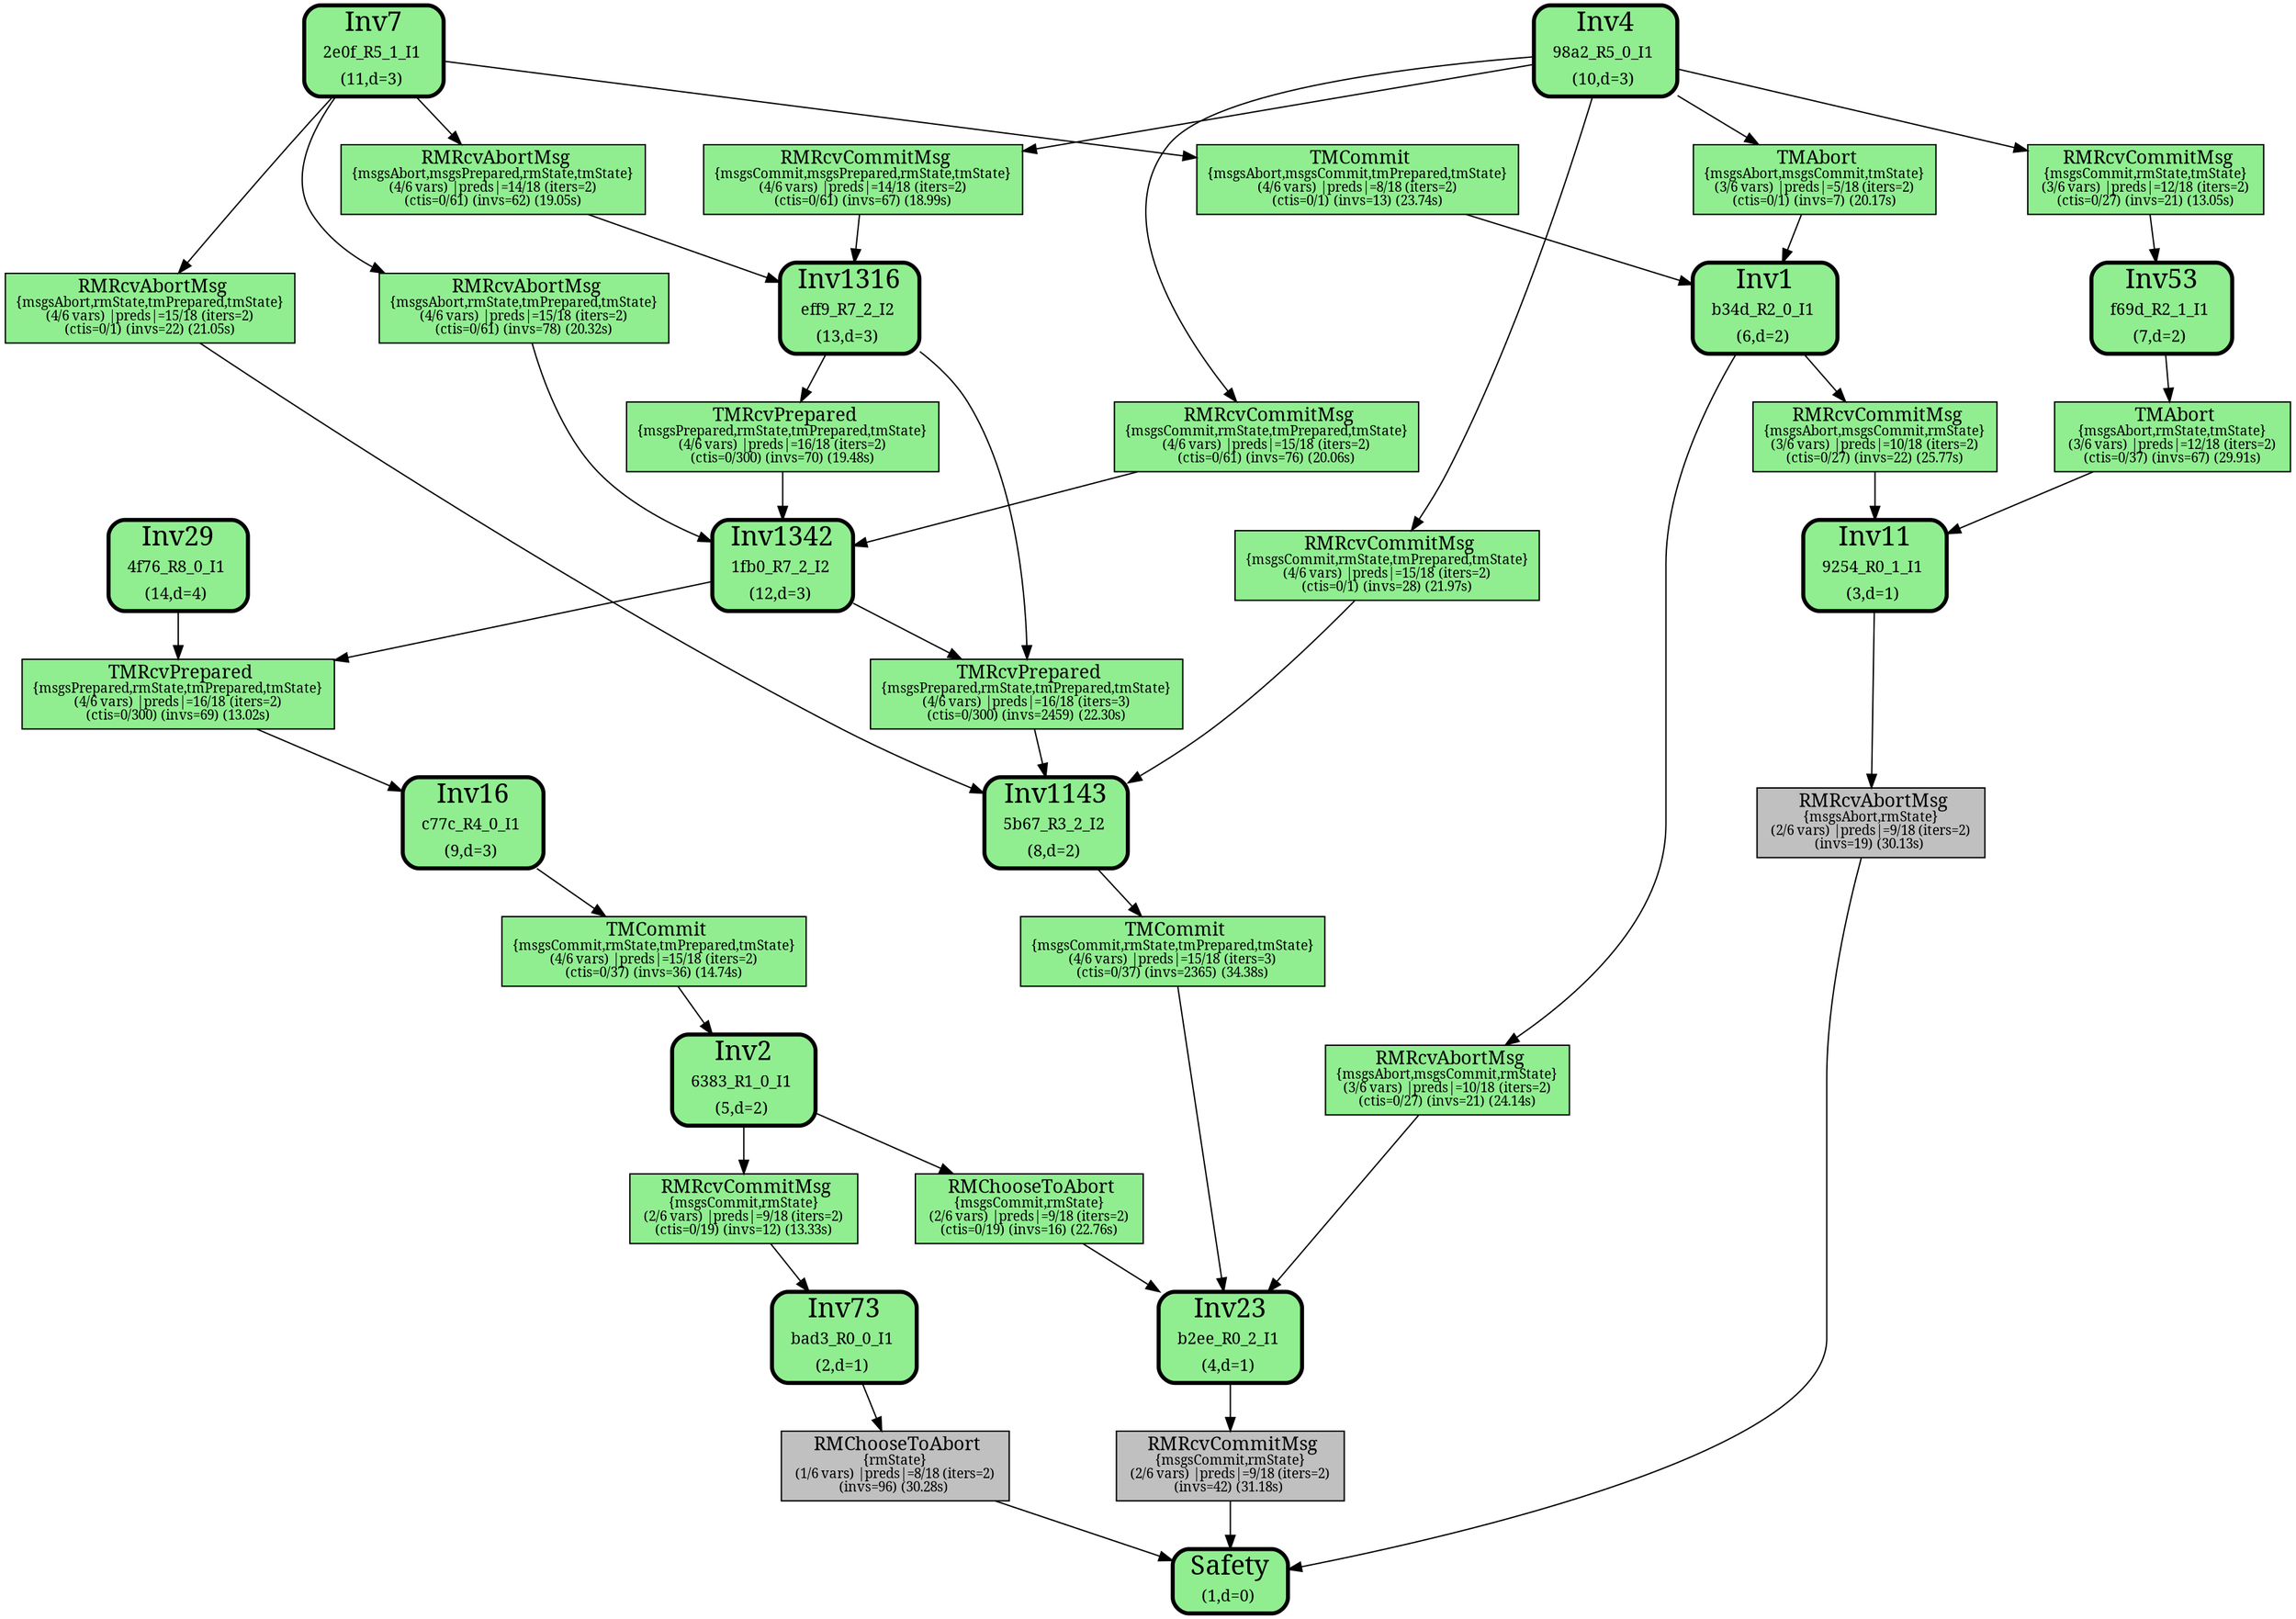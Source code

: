 // The Round Table
strict digraph "TwoPhase-proof-graph" {
	node [fontname=Georgia shape=box]
	Safety_RMChooseToAbortAction [label=< RMChooseToAbort<BR/><FONT POINT-SIZE='10'>{rmState}<BR/> (1/6 vars) </FONT><FONT POINT-SIZE='10'>|preds|=8/18</FONT><FONT POINT-SIZE='10'> (iters=2) </FONT><BR/><FONT POINT-SIZE='10'>(invs=96)</FONT><FONT POINT-SIZE='10'> (30.28s) </FONT>> color=black fillcolor=gray fontsize="14pt" penwidth=1 shape=box style=filled]
	Safety [label=< Safety <BR/> <FONT POINT-SIZE='12'>(1,d=0) </FONT> > color=black fillcolor=lightgreen fontsize="20pt" penwidth=3 shape=rect style="filled,rounded"]
	Safety_RMRcvAbortMsgAction [label=< RMRcvAbortMsg<BR/><FONT POINT-SIZE='10'>{msgsAbort,rmState}<BR/> (2/6 vars) </FONT><FONT POINT-SIZE='10'>|preds|=9/18</FONT><FONT POINT-SIZE='10'> (iters=2) </FONT><BR/><FONT POINT-SIZE='10'>(invs=19)</FONT><FONT POINT-SIZE='10'> (30.13s) </FONT>> color=black fillcolor=gray fontsize="14pt" penwidth=1 shape=box style=filled]
	Safety [label=< Safety <BR/> <FONT POINT-SIZE='12'>(1,d=0) </FONT> > color=black fillcolor=lightgreen fontsize="20pt" penwidth=3 shape=rect style="filled,rounded"]
	Safety_RMRcvCommitMsgAction [label=< RMRcvCommitMsg<BR/><FONT POINT-SIZE='10'>{msgsCommit,rmState}<BR/> (2/6 vars) </FONT><FONT POINT-SIZE='10'>|preds|=9/18</FONT><FONT POINT-SIZE='10'> (iters=2) </FONT><BR/><FONT POINT-SIZE='10'>(invs=42)</FONT><FONT POINT-SIZE='10'> (31.18s) </FONT>> color=black fillcolor=gray fontsize="14pt" penwidth=1 shape=box style=filled]
	Safety [label=< Safety <BR/> <FONT POINT-SIZE='12'>(1,d=0) </FONT> > color=black fillcolor=lightgreen fontsize="20pt" penwidth=3 shape=rect style="filled,rounded"]
	Safety_RMChooseToAbortAction [label=< RMChooseToAbort<BR/><FONT POINT-SIZE='10'>{rmState}<BR/> (1/6 vars) </FONT><FONT POINT-SIZE='10'>|preds|=8/18</FONT><FONT POINT-SIZE='10'> (iters=2) </FONT><BR/><FONT POINT-SIZE='10'>(invs=96)</FONT><FONT POINT-SIZE='10'> (30.28s) </FONT>> color=black fillcolor=gray fontsize="14pt" penwidth=1 shape=box style=filled]
	Safety [label=< Safety <BR/> <FONT POINT-SIZE='12'>(1,d=0) </FONT> > color=black fillcolor=lightgreen fontsize="20pt" penwidth=3 shape=rect style="filled,rounded"]
	Safety_RMChooseToAbortAction [label=< RMChooseToAbort<BR/><FONT POINT-SIZE='10'>{rmState}<BR/> (1/6 vars) </FONT><FONT POINT-SIZE='10'>|preds|=8/18</FONT><FONT POINT-SIZE='10'> (iters=2) </FONT><BR/><FONT POINT-SIZE='10'>(invs=96)</FONT><FONT POINT-SIZE='10'> (30.28s) </FONT>> color=black fillcolor=gray fontsize="14pt" penwidth=1 shape=box style=filled]
	Safety [label=< Safety <BR/> <FONT POINT-SIZE='12'>(1,d=0) </FONT> > color=black fillcolor=lightgreen fontsize="20pt" penwidth=3 shape=rect style="filled,rounded"]
	Inv73_bad3_R0_0_I1 [label=< Inv73 <BR/> <FONT POINT-SIZE='12'>bad3_R0_0_I1 </FONT> <BR/> <FONT POINT-SIZE='12'>(2,d=1) </FONT> > color=black fillcolor=lightgreen fontsize="20pt" penwidth=3 shape=rect style="filled,rounded"]
	Safety_RMChooseToAbortAction [label=< RMChooseToAbort<BR/><FONT POINT-SIZE='10'>{rmState}<BR/> (1/6 vars) </FONT><FONT POINT-SIZE='10'>|preds|=8/18</FONT><FONT POINT-SIZE='10'> (iters=2) </FONT><BR/><FONT POINT-SIZE='10'>(invs=96)</FONT><FONT POINT-SIZE='10'> (30.28s) </FONT>> color=black fillcolor=gray fontsize="14pt" penwidth=1 shape=box style=filled]
	Safety_RMRcvAbortMsgAction [label=< RMRcvAbortMsg<BR/><FONT POINT-SIZE='10'>{msgsAbort,rmState}<BR/> (2/6 vars) </FONT><FONT POINT-SIZE='10'>|preds|=9/18</FONT><FONT POINT-SIZE='10'> (iters=2) </FONT><BR/><FONT POINT-SIZE='10'>(invs=19)</FONT><FONT POINT-SIZE='10'> (30.13s) </FONT>> color=black fillcolor=gray fontsize="14pt" penwidth=1 shape=box style=filled]
	Safety [label=< Safety <BR/> <FONT POINT-SIZE='12'>(1,d=0) </FONT> > color=black fillcolor=lightgreen fontsize="20pt" penwidth=3 shape=rect style="filled,rounded"]
	Safety_RMRcvAbortMsgAction [label=< RMRcvAbortMsg<BR/><FONT POINT-SIZE='10'>{msgsAbort,rmState}<BR/> (2/6 vars) </FONT><FONT POINT-SIZE='10'>|preds|=9/18</FONT><FONT POINT-SIZE='10'> (iters=2) </FONT><BR/><FONT POINT-SIZE='10'>(invs=19)</FONT><FONT POINT-SIZE='10'> (30.13s) </FONT>> color=black fillcolor=gray fontsize="14pt" penwidth=1 shape=box style=filled]
	Safety [label=< Safety <BR/> <FONT POINT-SIZE='12'>(1,d=0) </FONT> > color=black fillcolor=lightgreen fontsize="20pt" penwidth=3 shape=rect style="filled,rounded"]
	Inv11_9254_R0_1_I1 [label=< Inv11 <BR/> <FONT POINT-SIZE='12'>9254_R0_1_I1 </FONT> <BR/> <FONT POINT-SIZE='12'>(3,d=1) </FONT> > color=black fillcolor=lightgreen fontsize="20pt" penwidth=3 shape=rect style="filled,rounded"]
	Safety_RMRcvAbortMsgAction [label=< RMRcvAbortMsg<BR/><FONT POINT-SIZE='10'>{msgsAbort,rmState}<BR/> (2/6 vars) </FONT><FONT POINT-SIZE='10'>|preds|=9/18</FONT><FONT POINT-SIZE='10'> (iters=2) </FONT><BR/><FONT POINT-SIZE='10'>(invs=19)</FONT><FONT POINT-SIZE='10'> (30.13s) </FONT>> color=black fillcolor=gray fontsize="14pt" penwidth=1 shape=box style=filled]
	Safety_RMRcvCommitMsgAction [label=< RMRcvCommitMsg<BR/><FONT POINT-SIZE='10'>{msgsCommit,rmState}<BR/> (2/6 vars) </FONT><FONT POINT-SIZE='10'>|preds|=9/18</FONT><FONT POINT-SIZE='10'> (iters=2) </FONT><BR/><FONT POINT-SIZE='10'>(invs=42)</FONT><FONT POINT-SIZE='10'> (31.18s) </FONT>> color=black fillcolor=gray fontsize="14pt" penwidth=1 shape=box style=filled]
	Safety [label=< Safety <BR/> <FONT POINT-SIZE='12'>(1,d=0) </FONT> > color=black fillcolor=lightgreen fontsize="20pt" penwidth=3 shape=rect style="filled,rounded"]
	Safety_RMRcvCommitMsgAction [label=< RMRcvCommitMsg<BR/><FONT POINT-SIZE='10'>{msgsCommit,rmState}<BR/> (2/6 vars) </FONT><FONT POINT-SIZE='10'>|preds|=9/18</FONT><FONT POINT-SIZE='10'> (iters=2) </FONT><BR/><FONT POINT-SIZE='10'>(invs=42)</FONT><FONT POINT-SIZE='10'> (31.18s) </FONT>> color=black fillcolor=gray fontsize="14pt" penwidth=1 shape=box style=filled]
	Safety [label=< Safety <BR/> <FONT POINT-SIZE='12'>(1,d=0) </FONT> > color=black fillcolor=lightgreen fontsize="20pt" penwidth=3 shape=rect style="filled,rounded"]
	Inv23_b2ee_R0_2_I1 [label=< Inv23 <BR/> <FONT POINT-SIZE='12'>b2ee_R0_2_I1 </FONT> <BR/> <FONT POINT-SIZE='12'>(4,d=1) </FONT> > color=black fillcolor=lightgreen fontsize="20pt" penwidth=3 shape=rect style="filled,rounded"]
	Safety_RMRcvCommitMsgAction [label=< RMRcvCommitMsg<BR/><FONT POINT-SIZE='10'>{msgsCommit,rmState}<BR/> (2/6 vars) </FONT><FONT POINT-SIZE='10'>|preds|=9/18</FONT><FONT POINT-SIZE='10'> (iters=2) </FONT><BR/><FONT POINT-SIZE='10'>(invs=42)</FONT><FONT POINT-SIZE='10'> (31.18s) </FONT>> color=black fillcolor=gray fontsize="14pt" penwidth=1 shape=box style=filled]
	Inv73_bad3_R0_0_I1_RMRcvCommitMsgAction [label=< RMRcvCommitMsg<BR/><FONT POINT-SIZE='10'>{msgsCommit,rmState}<BR/> (2/6 vars) </FONT><FONT POINT-SIZE='10'>|preds|=9/18</FONT><FONT POINT-SIZE='10'> (iters=2) </FONT><BR/><FONT POINT-SIZE='10'>(invs=12)</FONT><FONT POINT-SIZE='10'> (13.33s) </FONT>> color=black fillcolor=gray fontsize="14pt" penwidth=1 shape=box style=filled]
	Inv73_bad3_R0_0_I1 [label=< Inv73 <BR/> <FONT POINT-SIZE='12'>bad3_R0_0_I1 </FONT> <BR/> <FONT POINT-SIZE='12'>(2,d=1) </FONT> > color=black fillcolor=lightgreen fontsize="20pt" penwidth=3 shape=rect style="filled,rounded"]
	Inv73_bad3_R0_0_I1_RMRcvCommitMsgAction [label=< RMRcvCommitMsg<BR/><FONT POINT-SIZE='10'>{msgsCommit,rmState}<BR/> (2/6 vars) </FONT><FONT POINT-SIZE='10'>|preds|=9/18</FONT><FONT POINT-SIZE='10'> (iters=2) </FONT><BR/><FONT POINT-SIZE='10'>(invs=12)</FONT><FONT POINT-SIZE='10'> (13.33s) </FONT>> color=black fillcolor=gray fontsize="14pt" penwidth=1 shape=box style=filled]
	Inv73_bad3_R0_0_I1 [label=< Inv73 <BR/> <FONT POINT-SIZE='12'>bad3_R0_0_I1 </FONT> <BR/> <FONT POINT-SIZE='12'>(2,d=1) </FONT> > color=black fillcolor=lightgreen fontsize="20pt" penwidth=3 shape=rect style="filled,rounded"]
	Inv73_bad3_R0_0_I1_RMRcvCommitMsgAction [label=< RMRcvCommitMsg<BR/><FONT POINT-SIZE='10'>{msgsCommit,rmState}<BR/> (2/6 vars) </FONT><FONT POINT-SIZE='10'>|preds|=9/18</FONT><FONT POINT-SIZE='10'> (iters=2) </FONT><BR/><FONT POINT-SIZE='10'>(invs=12)</FONT><FONT POINT-SIZE='10'> (13.33s) </FONT>> color=black fillcolor=gray fontsize="14pt" penwidth=1 shape=box style=filled]
	Inv73_bad3_R0_0_I1 [label=< Inv73 <BR/> <FONT POINT-SIZE='12'>bad3_R0_0_I1 </FONT> <BR/> <FONT POINT-SIZE='12'>(2,d=1) </FONT> > color=black fillcolor=lightgreen fontsize="20pt" penwidth=3 shape=rect style="filled,rounded"]
	Inv2_6383_R1_0_I1 [label=< Inv2 <BR/> <FONT POINT-SIZE='12'>6383_R1_0_I1 </FONT> <BR/> <FONT POINT-SIZE='12'>(5,d=2) </FONT> > color=black fillcolor=lightgreen fontsize="20pt" penwidth=3 shape=rect style="filled,rounded"]
	Inv73_bad3_R0_0_I1_RMRcvCommitMsgAction [label=< RMRcvCommitMsg<BR/><FONT POINT-SIZE='10'>{msgsCommit,rmState}<BR/> (2/6 vars) </FONT><FONT POINT-SIZE='10'>|preds|=9/18</FONT><FONT POINT-SIZE='10'> (iters=2) </FONT><BR/><FONT POINT-SIZE='10'> (ctis=0/19) </FONT><FONT POINT-SIZE='10'>(invs=12)</FONT><FONT POINT-SIZE='10'> (13.33s) </FONT>> color=black fillcolor="#90EE90" fontsize="14pt" penwidth=1 shape=box style=filled]
	Inv11_9254_R0_1_I1_RMRcvCommitMsgAction [label=< RMRcvCommitMsg<BR/><FONT POINT-SIZE='10'>{msgsAbort,msgsCommit,rmState}<BR/> (3/6 vars) </FONT><FONT POINT-SIZE='10'>|preds|=10/18</FONT><FONT POINT-SIZE='10'> (iters=2) </FONT><BR/><FONT POINT-SIZE='10'> (ctis=0/27) </FONT><FONT POINT-SIZE='10'>(invs=22)</FONT><FONT POINT-SIZE='10'> (25.77s) </FONT>> color=black fillcolor="#90EE90" fontsize="14pt" penwidth=1 shape=box style=filled]
	Inv11_9254_R0_1_I1 [label=< Inv11 <BR/> <FONT POINT-SIZE='12'>9254_R0_1_I1 </FONT> <BR/> <FONT POINT-SIZE='12'>(3,d=1) </FONT> > color=black fillcolor=lightgreen fontsize="20pt" penwidth=3 shape=rect style="filled,rounded"]
	Inv11_9254_R0_1_I1_TMAbortAction [label=< TMAbort<BR/><FONT POINT-SIZE='10'>{msgsAbort,rmState,tmState}<BR/> (3/6 vars) </FONT><FONT POINT-SIZE='10'>|preds|=12/18</FONT><FONT POINT-SIZE='10'> (iters=2) </FONT><BR/><FONT POINT-SIZE='10'> (ctis=0/37) </FONT><FONT POINT-SIZE='10'>(invs=67)</FONT><FONT POINT-SIZE='10'> (29.91s) </FONT>> color=black fillcolor="#90EE90" fontsize="14pt" penwidth=1 shape=box style=filled]
	Inv11_9254_R0_1_I1 [label=< Inv11 <BR/> <FONT POINT-SIZE='12'>9254_R0_1_I1 </FONT> <BR/> <FONT POINT-SIZE='12'>(3,d=1) </FONT> > color=black fillcolor=lightgreen fontsize="20pt" penwidth=3 shape=rect style="filled,rounded"]
	Inv11_9254_R0_1_I1_RMRcvCommitMsgAction [label=< RMRcvCommitMsg<BR/><FONT POINT-SIZE='10'>{msgsAbort,msgsCommit,rmState}<BR/> (3/6 vars) </FONT><FONT POINT-SIZE='10'>|preds|=10/18</FONT><FONT POINT-SIZE='10'> (iters=2) </FONT><BR/><FONT POINT-SIZE='10'> (ctis=0/27) </FONT><FONT POINT-SIZE='10'>(invs=22)</FONT><FONT POINT-SIZE='10'> (25.77s) </FONT>> color=black fillcolor="#90EE90" fontsize="14pt" penwidth=1 shape=box style=filled]
	Inv11_9254_R0_1_I1 [label=< Inv11 <BR/> <FONT POINT-SIZE='12'>9254_R0_1_I1 </FONT> <BR/> <FONT POINT-SIZE='12'>(3,d=1) </FONT> > color=black fillcolor=lightgreen fontsize="20pt" penwidth=3 shape=rect style="filled,rounded"]
	Inv11_9254_R0_1_I1_RMRcvCommitMsgAction [label=< RMRcvCommitMsg<BR/><FONT POINT-SIZE='10'>{msgsAbort,msgsCommit,rmState}<BR/> (3/6 vars) </FONT><FONT POINT-SIZE='10'>|preds|=10/18</FONT><FONT POINT-SIZE='10'> (iters=2) </FONT><BR/><FONT POINT-SIZE='10'> (ctis=0/27) </FONT><FONT POINT-SIZE='10'>(invs=22)</FONT><FONT POINT-SIZE='10'> (25.77s) </FONT>> color=black fillcolor="#90EE90" fontsize="14pt" penwidth=1 shape=box style=filled]
	Inv11_9254_R0_1_I1 [label=< Inv11 <BR/> <FONT POINT-SIZE='12'>9254_R0_1_I1 </FONT> <BR/> <FONT POINT-SIZE='12'>(3,d=1) </FONT> > color=black fillcolor=lightgreen fontsize="20pt" penwidth=3 shape=rect style="filled,rounded"]
	Inv1_b34d_R2_0_I1 [label=< Inv1 <BR/> <FONT POINT-SIZE='12'>b34d_R2_0_I1 </FONT> <BR/> <FONT POINT-SIZE='12'>(6,d=2) </FONT> > color=black fillcolor=lightgreen fontsize="20pt" penwidth=3 shape=rect style="filled,rounded"]
	Inv11_9254_R0_1_I1_RMRcvCommitMsgAction [label=< RMRcvCommitMsg<BR/><FONT POINT-SIZE='10'>{msgsAbort,msgsCommit,rmState}<BR/> (3/6 vars) </FONT><FONT POINT-SIZE='10'>|preds|=10/18</FONT><FONT POINT-SIZE='10'> (iters=2) </FONT><BR/><FONT POINT-SIZE='10'> (ctis=0/27) </FONT><FONT POINT-SIZE='10'>(invs=22)</FONT><FONT POINT-SIZE='10'> (25.77s) </FONT>> color=black fillcolor="#90EE90" fontsize="14pt" penwidth=1 shape=box style=filled]
	Inv11_9254_R0_1_I1_TMAbortAction [label=< TMAbort<BR/><FONT POINT-SIZE='10'>{msgsAbort,rmState,tmState}<BR/> (3/6 vars) </FONT><FONT POINT-SIZE='10'>|preds|=12/18</FONT><FONT POINT-SIZE='10'> (iters=2) </FONT><BR/><FONT POINT-SIZE='10'> (ctis=0/37) </FONT><FONT POINT-SIZE='10'>(invs=67)</FONT><FONT POINT-SIZE='10'> (29.91s) </FONT>> color=black fillcolor="#90EE90" fontsize="14pt" penwidth=1 shape=box style=filled]
	Inv11_9254_R0_1_I1 [label=< Inv11 <BR/> <FONT POINT-SIZE='12'>9254_R0_1_I1 </FONT> <BR/> <FONT POINT-SIZE='12'>(3,d=1) </FONT> > color=black fillcolor=lightgreen fontsize="20pt" penwidth=3 shape=rect style="filled,rounded"]
	Inv11_9254_R0_1_I1_TMAbortAction [label=< TMAbort<BR/><FONT POINT-SIZE='10'>{msgsAbort,rmState,tmState}<BR/> (3/6 vars) </FONT><FONT POINT-SIZE='10'>|preds|=12/18</FONT><FONT POINT-SIZE='10'> (iters=2) </FONT><BR/><FONT POINT-SIZE='10'> (ctis=0/37) </FONT><FONT POINT-SIZE='10'>(invs=67)</FONT><FONT POINT-SIZE='10'> (29.91s) </FONT>> color=black fillcolor="#90EE90" fontsize="14pt" penwidth=1 shape=box style=filled]
	Inv11_9254_R0_1_I1 [label=< Inv11 <BR/> <FONT POINT-SIZE='12'>9254_R0_1_I1 </FONT> <BR/> <FONT POINT-SIZE='12'>(3,d=1) </FONT> > color=black fillcolor=lightgreen fontsize="20pt" penwidth=3 shape=rect style="filled,rounded"]
	Inv53_f69d_R2_1_I1 [label=< Inv53 <BR/> <FONT POINT-SIZE='12'>f69d_R2_1_I1 </FONT> <BR/> <FONT POINT-SIZE='12'>(7,d=2) </FONT> > color=black fillcolor=lightgreen fontsize="20pt" penwidth=3 shape=rect style="filled,rounded"]
	Inv11_9254_R0_1_I1_TMAbortAction [label=< TMAbort<BR/><FONT POINT-SIZE='10'>{msgsAbort,rmState,tmState}<BR/> (3/6 vars) </FONT><FONT POINT-SIZE='10'>|preds|=12/18</FONT><FONT POINT-SIZE='10'> (iters=2) </FONT><BR/><FONT POINT-SIZE='10'> (ctis=0/37) </FONT><FONT POINT-SIZE='10'>(invs=67)</FONT><FONT POINT-SIZE='10'> (29.91s) </FONT>> color=black fillcolor="#90EE90" fontsize="14pt" penwidth=1 shape=box style=filled]
	Inv23_b2ee_R0_2_I1_RMChooseToAbortAction [label=< RMChooseToAbort<BR/><FONT POINT-SIZE='10'>{msgsCommit,rmState}<BR/> (2/6 vars) </FONT><FONT POINT-SIZE='10'>|preds|=9/18</FONT><FONT POINT-SIZE='10'> (iters=2) </FONT><BR/><FONT POINT-SIZE='10'> (ctis=0/19) </FONT><FONT POINT-SIZE='10'>(invs=16)</FONT><FONT POINT-SIZE='10'> (22.76s) </FONT>> color=black fillcolor="#90EE90" fontsize="14pt" penwidth=1 shape=box style=filled]
	Inv23_b2ee_R0_2_I1 [label=< Inv23 <BR/> <FONT POINT-SIZE='12'>b2ee_R0_2_I1 </FONT> <BR/> <FONT POINT-SIZE='12'>(4,d=1) </FONT> > color=black fillcolor=lightgreen fontsize="20pt" penwidth=3 shape=rect style="filled,rounded"]
	Inv23_b2ee_R0_2_I1_RMRcvAbortMsgAction [label=< RMRcvAbortMsg<BR/><FONT POINT-SIZE='10'>{msgsAbort,msgsCommit,rmState}<BR/> (3/6 vars) </FONT><FONT POINT-SIZE='10'>|preds|=10/18</FONT><FONT POINT-SIZE='10'> (iters=2) </FONT><BR/><FONT POINT-SIZE='10'> (ctis=0/27) </FONT><FONT POINT-SIZE='10'>(invs=21)</FONT><FONT POINT-SIZE='10'> (24.14s) </FONT>> color=black fillcolor="#90EE90" fontsize="14pt" penwidth=1 shape=box style=filled]
	Inv23_b2ee_R0_2_I1 [label=< Inv23 <BR/> <FONT POINT-SIZE='12'>b2ee_R0_2_I1 </FONT> <BR/> <FONT POINT-SIZE='12'>(4,d=1) </FONT> > color=black fillcolor=lightgreen fontsize="20pt" penwidth=3 shape=rect style="filled,rounded"]
	Inv23_b2ee_R0_2_I1_TMCommitAction [label=< TMCommit<BR/><FONT POINT-SIZE='10'>{msgsCommit,rmState,tmPrepared,tmState}<BR/> (4/6 vars) </FONT><FONT POINT-SIZE='10'>|preds|=15/18</FONT><FONT POINT-SIZE='10'> (iters=3) </FONT><BR/><FONT POINT-SIZE='10'> (ctis=0/37) </FONT><FONT POINT-SIZE='10'>(invs=2365)</FONT><FONT POINT-SIZE='10'> (34.38s) </FONT>> color=black fillcolor="#90EE90" fontsize="14pt" penwidth=1 shape=box style=filled]
	Inv23_b2ee_R0_2_I1 [label=< Inv23 <BR/> <FONT POINT-SIZE='12'>b2ee_R0_2_I1 </FONT> <BR/> <FONT POINT-SIZE='12'>(4,d=1) </FONT> > color=black fillcolor=lightgreen fontsize="20pt" penwidth=3 shape=rect style="filled,rounded"]
	Inv23_b2ee_R0_2_I1_RMChooseToAbortAction [label=< RMChooseToAbort<BR/><FONT POINT-SIZE='10'>{msgsCommit,rmState}<BR/> (2/6 vars) </FONT><FONT POINT-SIZE='10'>|preds|=9/18</FONT><FONT POINT-SIZE='10'> (iters=2) </FONT><BR/><FONT POINT-SIZE='10'> (ctis=0/19) </FONT><FONT POINT-SIZE='10'>(invs=16)</FONT><FONT POINT-SIZE='10'> (22.76s) </FONT>> color=black fillcolor="#90EE90" fontsize="14pt" penwidth=1 shape=box style=filled]
	Inv23_b2ee_R0_2_I1 [label=< Inv23 <BR/> <FONT POINT-SIZE='12'>b2ee_R0_2_I1 </FONT> <BR/> <FONT POINT-SIZE='12'>(4,d=1) </FONT> > color=black fillcolor=lightgreen fontsize="20pt" penwidth=3 shape=rect style="filled,rounded"]
	Inv23_b2ee_R0_2_I1_RMChooseToAbortAction [label=< RMChooseToAbort<BR/><FONT POINT-SIZE='10'>{msgsCommit,rmState}<BR/> (2/6 vars) </FONT><FONT POINT-SIZE='10'>|preds|=9/18</FONT><FONT POINT-SIZE='10'> (iters=2) </FONT><BR/><FONT POINT-SIZE='10'> (ctis=0/19) </FONT><FONT POINT-SIZE='10'>(invs=16)</FONT><FONT POINT-SIZE='10'> (22.76s) </FONT>> color=black fillcolor="#90EE90" fontsize="14pt" penwidth=1 shape=box style=filled]
	Inv23_b2ee_R0_2_I1 [label=< Inv23 <BR/> <FONT POINT-SIZE='12'>b2ee_R0_2_I1 </FONT> <BR/> <FONT POINT-SIZE='12'>(4,d=1) </FONT> > color=black fillcolor=lightgreen fontsize="20pt" penwidth=3 shape=rect style="filled,rounded"]
	Inv2_6383_R1_0_I1 [label=< Inv2 <BR/> <FONT POINT-SIZE='12'>6383_R1_0_I1 </FONT> <BR/> <FONT POINT-SIZE='12'>(5,d=2) </FONT> > color=black fillcolor=lightgreen fontsize="20pt" penwidth=3 shape=rect style="filled,rounded"]
	Inv23_b2ee_R0_2_I1_RMChooseToAbortAction [label=< RMChooseToAbort<BR/><FONT POINT-SIZE='10'>{msgsCommit,rmState}<BR/> (2/6 vars) </FONT><FONT POINT-SIZE='10'>|preds|=9/18</FONT><FONT POINT-SIZE='10'> (iters=2) </FONT><BR/><FONT POINT-SIZE='10'> (ctis=0/19) </FONT><FONT POINT-SIZE='10'>(invs=16)</FONT><FONT POINT-SIZE='10'> (22.76s) </FONT>> color=black fillcolor="#90EE90" fontsize="14pt" penwidth=1 shape=box style=filled]
	Inv23_b2ee_R0_2_I1_RMRcvAbortMsgAction [label=< RMRcvAbortMsg<BR/><FONT POINT-SIZE='10'>{msgsAbort,msgsCommit,rmState}<BR/> (3/6 vars) </FONT><FONT POINT-SIZE='10'>|preds|=10/18</FONT><FONT POINT-SIZE='10'> (iters=2) </FONT><BR/><FONT POINT-SIZE='10'> (ctis=0/27) </FONT><FONT POINT-SIZE='10'>(invs=21)</FONT><FONT POINT-SIZE='10'> (24.14s) </FONT>> color=black fillcolor="#90EE90" fontsize="14pt" penwidth=1 shape=box style=filled]
	Inv23_b2ee_R0_2_I1 [label=< Inv23 <BR/> <FONT POINT-SIZE='12'>b2ee_R0_2_I1 </FONT> <BR/> <FONT POINT-SIZE='12'>(4,d=1) </FONT> > color=black fillcolor=lightgreen fontsize="20pt" penwidth=3 shape=rect style="filled,rounded"]
	Inv23_b2ee_R0_2_I1_RMRcvAbortMsgAction [label=< RMRcvAbortMsg<BR/><FONT POINT-SIZE='10'>{msgsAbort,msgsCommit,rmState}<BR/> (3/6 vars) </FONT><FONT POINT-SIZE='10'>|preds|=10/18</FONT><FONT POINT-SIZE='10'> (iters=2) </FONT><BR/><FONT POINT-SIZE='10'> (ctis=0/27) </FONT><FONT POINT-SIZE='10'>(invs=21)</FONT><FONT POINT-SIZE='10'> (24.14s) </FONT>> color=black fillcolor="#90EE90" fontsize="14pt" penwidth=1 shape=box style=filled]
	Inv23_b2ee_R0_2_I1 [label=< Inv23 <BR/> <FONT POINT-SIZE='12'>b2ee_R0_2_I1 </FONT> <BR/> <FONT POINT-SIZE='12'>(4,d=1) </FONT> > color=black fillcolor=lightgreen fontsize="20pt" penwidth=3 shape=rect style="filled,rounded"]
	Inv1_b34d_R2_0_I1 [label=< Inv1 <BR/> <FONT POINT-SIZE='12'>b34d_R2_0_I1 </FONT> <BR/> <FONT POINT-SIZE='12'>(6,d=2) </FONT> > color=black fillcolor=lightgreen fontsize="20pt" penwidth=3 shape=rect style="filled,rounded"]
	Inv23_b2ee_R0_2_I1_RMRcvAbortMsgAction [label=< RMRcvAbortMsg<BR/><FONT POINT-SIZE='10'>{msgsAbort,msgsCommit,rmState}<BR/> (3/6 vars) </FONT><FONT POINT-SIZE='10'>|preds|=10/18</FONT><FONT POINT-SIZE='10'> (iters=2) </FONT><BR/><FONT POINT-SIZE='10'> (ctis=0/27) </FONT><FONT POINT-SIZE='10'>(invs=21)</FONT><FONT POINT-SIZE='10'> (24.14s) </FONT>> color=black fillcolor="#90EE90" fontsize="14pt" penwidth=1 shape=box style=filled]
	Inv23_b2ee_R0_2_I1_TMCommitAction [label=< TMCommit<BR/><FONT POINT-SIZE='10'>{msgsCommit,rmState,tmPrepared,tmState}<BR/> (4/6 vars) </FONT><FONT POINT-SIZE='10'>|preds|=15/18</FONT><FONT POINT-SIZE='10'> (iters=3) </FONT><BR/><FONT POINT-SIZE='10'> (ctis=0/37) </FONT><FONT POINT-SIZE='10'>(invs=2365)</FONT><FONT POINT-SIZE='10'> (34.38s) </FONT>> color=black fillcolor="#90EE90" fontsize="14pt" penwidth=1 shape=box style=filled]
	Inv23_b2ee_R0_2_I1 [label=< Inv23 <BR/> <FONT POINT-SIZE='12'>b2ee_R0_2_I1 </FONT> <BR/> <FONT POINT-SIZE='12'>(4,d=1) </FONT> > color=black fillcolor=lightgreen fontsize="20pt" penwidth=3 shape=rect style="filled,rounded"]
	Inv23_b2ee_R0_2_I1_TMCommitAction [label=< TMCommit<BR/><FONT POINT-SIZE='10'>{msgsCommit,rmState,tmPrepared,tmState}<BR/> (4/6 vars) </FONT><FONT POINT-SIZE='10'>|preds|=15/18</FONT><FONT POINT-SIZE='10'> (iters=3) </FONT><BR/><FONT POINT-SIZE='10'> (ctis=0/37) </FONT><FONT POINT-SIZE='10'>(invs=2365)</FONT><FONT POINT-SIZE='10'> (34.38s) </FONT>> color=black fillcolor="#90EE90" fontsize="14pt" penwidth=1 shape=box style=filled]
	Inv23_b2ee_R0_2_I1 [label=< Inv23 <BR/> <FONT POINT-SIZE='12'>b2ee_R0_2_I1 </FONT> <BR/> <FONT POINT-SIZE='12'>(4,d=1) </FONT> > color=black fillcolor=lightgreen fontsize="20pt" penwidth=3 shape=rect style="filled,rounded"]
	Inv1143_5b67_R3_2_I2 [label=< Inv1143 <BR/> <FONT POINT-SIZE='12'>5b67_R3_2_I2 </FONT> <BR/> <FONT POINT-SIZE='12'>(8,d=2) </FONT> > color=black fillcolor=lightgreen fontsize="20pt" penwidth=3 shape=rect style="filled,rounded"]
	Inv23_b2ee_R0_2_I1_TMCommitAction [label=< TMCommit<BR/><FONT POINT-SIZE='10'>{msgsCommit,rmState,tmPrepared,tmState}<BR/> (4/6 vars) </FONT><FONT POINT-SIZE='10'>|preds|=15/18</FONT><FONT POINT-SIZE='10'> (iters=3) </FONT><BR/><FONT POINT-SIZE='10'> (ctis=0/37) </FONT><FONT POINT-SIZE='10'>(invs=2365)</FONT><FONT POINT-SIZE='10'> (34.38s) </FONT>> color=black fillcolor="#90EE90" fontsize="14pt" penwidth=1 shape=box style=filled]
	Inv2_6383_R1_0_I1_TMCommitAction [label=< TMCommit<BR/><FONT POINT-SIZE='10'>{msgsCommit,rmState,tmPrepared,tmState}<BR/> (4/6 vars) </FONT><FONT POINT-SIZE='10'>|preds|=15/18</FONT><FONT POINT-SIZE='10'> (iters=2) </FONT><BR/><FONT POINT-SIZE='10'> (ctis=0/37) </FONT><FONT POINT-SIZE='10'>(invs=36)</FONT><FONT POINT-SIZE='10'> (14.74s) </FONT>> color=black fillcolor="#90EE90" fontsize="14pt" penwidth=1 shape=box style=filled]
	Inv2_6383_R1_0_I1 [label=< Inv2 <BR/> <FONT POINT-SIZE='12'>6383_R1_0_I1 </FONT> <BR/> <FONT POINT-SIZE='12'>(5,d=2) </FONT> > color=black fillcolor=lightgreen fontsize="20pt" penwidth=3 shape=rect style="filled,rounded"]
	Inv2_6383_R1_0_I1_TMCommitAction [label=< TMCommit<BR/><FONT POINT-SIZE='10'>{msgsCommit,rmState,tmPrepared,tmState}<BR/> (4/6 vars) </FONT><FONT POINT-SIZE='10'>|preds|=15/18</FONT><FONT POINT-SIZE='10'> (iters=2) </FONT><BR/><FONT POINT-SIZE='10'> (ctis=0/37) </FONT><FONT POINT-SIZE='10'>(invs=36)</FONT><FONT POINT-SIZE='10'> (14.74s) </FONT>> color=black fillcolor="#90EE90" fontsize="14pt" penwidth=1 shape=box style=filled]
	Inv2_6383_R1_0_I1 [label=< Inv2 <BR/> <FONT POINT-SIZE='12'>6383_R1_0_I1 </FONT> <BR/> <FONT POINT-SIZE='12'>(5,d=2) </FONT> > color=black fillcolor=lightgreen fontsize="20pt" penwidth=3 shape=rect style="filled,rounded"]
	Inv2_6383_R1_0_I1_TMCommitAction [label=< TMCommit<BR/><FONT POINT-SIZE='10'>{msgsCommit,rmState,tmPrepared,tmState}<BR/> (4/6 vars) </FONT><FONT POINT-SIZE='10'>|preds|=15/18</FONT><FONT POINT-SIZE='10'> (iters=2) </FONT><BR/><FONT POINT-SIZE='10'> (ctis=0/37) </FONT><FONT POINT-SIZE='10'>(invs=36)</FONT><FONT POINT-SIZE='10'> (14.74s) </FONT>> color=black fillcolor="#90EE90" fontsize="14pt" penwidth=1 shape=box style=filled]
	Inv2_6383_R1_0_I1 [label=< Inv2 <BR/> <FONT POINT-SIZE='12'>6383_R1_0_I1 </FONT> <BR/> <FONT POINT-SIZE='12'>(5,d=2) </FONT> > color=black fillcolor=lightgreen fontsize="20pt" penwidth=3 shape=rect style="filled,rounded"]
	Inv16_c77c_R4_0_I1 [label=< Inv16 <BR/> <FONT POINT-SIZE='12'>c77c_R4_0_I1 </FONT> <BR/> <FONT POINT-SIZE='12'>(9,d=3) </FONT> > color=black fillcolor=lightgreen fontsize="20pt" penwidth=3 shape=rect style="filled,rounded"]
	Inv2_6383_R1_0_I1_TMCommitAction [label=< TMCommit<BR/><FONT POINT-SIZE='10'>{msgsCommit,rmState,tmPrepared,tmState}<BR/> (4/6 vars) </FONT><FONT POINT-SIZE='10'>|preds|=15/18</FONT><FONT POINT-SIZE='10'> (iters=2) </FONT><BR/><FONT POINT-SIZE='10'> (ctis=0/37) </FONT><FONT POINT-SIZE='10'>(invs=36)</FONT><FONT POINT-SIZE='10'> (14.74s) </FONT>> color=black fillcolor="#90EE90" fontsize="14pt" penwidth=1 shape=box style=filled]
	Inv1_b34d_R2_0_I1_TMAbortAction [label=< TMAbort<BR/><FONT POINT-SIZE='10'>{msgsAbort,msgsCommit,tmState}<BR/> (3/6 vars) </FONT><FONT POINT-SIZE='10'>|preds|=5/18</FONT><FONT POINT-SIZE='10'> (iters=2) </FONT><BR/><FONT POINT-SIZE='10'> (ctis=0/1) </FONT><FONT POINT-SIZE='10'>(invs=7)</FONT><FONT POINT-SIZE='10'> (20.17s) </FONT>> color=black fillcolor="#90EE90" fontsize="14pt" penwidth=1 shape=box style=filled]
	Inv1_b34d_R2_0_I1 [label=< Inv1 <BR/> <FONT POINT-SIZE='12'>b34d_R2_0_I1 </FONT> <BR/> <FONT POINT-SIZE='12'>(6,d=2) </FONT> > color=black fillcolor=lightgreen fontsize="20pt" penwidth=3 shape=rect style="filled,rounded"]
	Inv1_b34d_R2_0_I1_TMCommitAction [label=< TMCommit<BR/><FONT POINT-SIZE='10'>{msgsAbort,msgsCommit,tmPrepared,tmState}<BR/> (4/6 vars) </FONT><FONT POINT-SIZE='10'>|preds|=8/18</FONT><FONT POINT-SIZE='10'> (iters=2) </FONT><BR/><FONT POINT-SIZE='10'> (ctis=0/1) </FONT><FONT POINT-SIZE='10'>(invs=13)</FONT><FONT POINT-SIZE='10'> (23.74s) </FONT>> color=black fillcolor="#90EE90" fontsize="14pt" penwidth=1 shape=box style=filled]
	Inv1_b34d_R2_0_I1 [label=< Inv1 <BR/> <FONT POINT-SIZE='12'>b34d_R2_0_I1 </FONT> <BR/> <FONT POINT-SIZE='12'>(6,d=2) </FONT> > color=black fillcolor=lightgreen fontsize="20pt" penwidth=3 shape=rect style="filled,rounded"]
	Inv1_b34d_R2_0_I1_TMAbortAction [label=< TMAbort<BR/><FONT POINT-SIZE='10'>{msgsAbort,msgsCommit,tmState}<BR/> (3/6 vars) </FONT><FONT POINT-SIZE='10'>|preds|=5/18</FONT><FONT POINT-SIZE='10'> (iters=2) </FONT><BR/><FONT POINT-SIZE='10'> (ctis=0/1) </FONT><FONT POINT-SIZE='10'>(invs=7)</FONT><FONT POINT-SIZE='10'> (20.17s) </FONT>> color=black fillcolor="#90EE90" fontsize="14pt" penwidth=1 shape=box style=filled]
	Inv1_b34d_R2_0_I1 [label=< Inv1 <BR/> <FONT POINT-SIZE='12'>b34d_R2_0_I1 </FONT> <BR/> <FONT POINT-SIZE='12'>(6,d=2) </FONT> > color=black fillcolor=lightgreen fontsize="20pt" penwidth=3 shape=rect style="filled,rounded"]
	Inv1_b34d_R2_0_I1_TMAbortAction [label=< TMAbort<BR/><FONT POINT-SIZE='10'>{msgsAbort,msgsCommit,tmState}<BR/> (3/6 vars) </FONT><FONT POINT-SIZE='10'>|preds|=5/18</FONT><FONT POINT-SIZE='10'> (iters=2) </FONT><BR/><FONT POINT-SIZE='10'> (ctis=0/1) </FONT><FONT POINT-SIZE='10'>(invs=7)</FONT><FONT POINT-SIZE='10'> (20.17s) </FONT>> color=black fillcolor="#90EE90" fontsize="14pt" penwidth=1 shape=box style=filled]
	Inv1_b34d_R2_0_I1 [label=< Inv1 <BR/> <FONT POINT-SIZE='12'>b34d_R2_0_I1 </FONT> <BR/> <FONT POINT-SIZE='12'>(6,d=2) </FONT> > color=black fillcolor=lightgreen fontsize="20pt" penwidth=3 shape=rect style="filled,rounded"]
	Inv4_98a2_R5_0_I1 [label=< Inv4 <BR/> <FONT POINT-SIZE='12'>98a2_R5_0_I1 </FONT> <BR/> <FONT POINT-SIZE='12'>(10,d=3) </FONT> > color=black fillcolor=lightgreen fontsize="20pt" penwidth=3 shape=rect style="filled,rounded"]
	Inv1_b34d_R2_0_I1_TMAbortAction [label=< TMAbort<BR/><FONT POINT-SIZE='10'>{msgsAbort,msgsCommit,tmState}<BR/> (3/6 vars) </FONT><FONT POINT-SIZE='10'>|preds|=5/18</FONT><FONT POINT-SIZE='10'> (iters=2) </FONT><BR/><FONT POINT-SIZE='10'> (ctis=0/1) </FONT><FONT POINT-SIZE='10'>(invs=7)</FONT><FONT POINT-SIZE='10'> (20.17s) </FONT>> color=black fillcolor="#90EE90" fontsize="14pt" penwidth=1 shape=box style=filled]
	Inv1_b34d_R2_0_I1_TMCommitAction [label=< TMCommit<BR/><FONT POINT-SIZE='10'>{msgsAbort,msgsCommit,tmPrepared,tmState}<BR/> (4/6 vars) </FONT><FONT POINT-SIZE='10'>|preds|=8/18</FONT><FONT POINT-SIZE='10'> (iters=2) </FONT><BR/><FONT POINT-SIZE='10'> (ctis=0/1) </FONT><FONT POINT-SIZE='10'>(invs=13)</FONT><FONT POINT-SIZE='10'> (23.74s) </FONT>> color=black fillcolor="#90EE90" fontsize="14pt" penwidth=1 shape=box style=filled]
	Inv1_b34d_R2_0_I1 [label=< Inv1 <BR/> <FONT POINT-SIZE='12'>b34d_R2_0_I1 </FONT> <BR/> <FONT POINT-SIZE='12'>(6,d=2) </FONT> > color=black fillcolor=lightgreen fontsize="20pt" penwidth=3 shape=rect style="filled,rounded"]
	Inv1_b34d_R2_0_I1_TMCommitAction [label=< TMCommit<BR/><FONT POINT-SIZE='10'>{msgsAbort,msgsCommit,tmPrepared,tmState}<BR/> (4/6 vars) </FONT><FONT POINT-SIZE='10'>|preds|=8/18</FONT><FONT POINT-SIZE='10'> (iters=2) </FONT><BR/><FONT POINT-SIZE='10'> (ctis=0/1) </FONT><FONT POINT-SIZE='10'>(invs=13)</FONT><FONT POINT-SIZE='10'> (23.74s) </FONT>> color=black fillcolor="#90EE90" fontsize="14pt" penwidth=1 shape=box style=filled]
	Inv1_b34d_R2_0_I1 [label=< Inv1 <BR/> <FONT POINT-SIZE='12'>b34d_R2_0_I1 </FONT> <BR/> <FONT POINT-SIZE='12'>(6,d=2) </FONT> > color=black fillcolor=lightgreen fontsize="20pt" penwidth=3 shape=rect style="filled,rounded"]
	Inv7_2e0f_R5_1_I1 [label=< Inv7 <BR/> <FONT POINT-SIZE='12'>2e0f_R5_1_I1 </FONT> <BR/> <FONT POINT-SIZE='12'>(11,d=3) </FONT> > color=black fillcolor=lightgreen fontsize="20pt" penwidth=3 shape=rect style="filled,rounded"]
	Inv1_b34d_R2_0_I1_TMCommitAction [label=< TMCommit<BR/><FONT POINT-SIZE='10'>{msgsAbort,msgsCommit,tmPrepared,tmState}<BR/> (4/6 vars) </FONT><FONT POINT-SIZE='10'>|preds|=8/18</FONT><FONT POINT-SIZE='10'> (iters=2) </FONT><BR/><FONT POINT-SIZE='10'> (ctis=0/1) </FONT><FONT POINT-SIZE='10'>(invs=13)</FONT><FONT POINT-SIZE='10'> (23.74s) </FONT>> color=black fillcolor="#90EE90" fontsize="14pt" penwidth=1 shape=box style=filled]
	Inv53_f69d_R2_1_I1_RMRcvCommitMsgAction [label=< RMRcvCommitMsg<BR/><FONT POINT-SIZE='10'>{msgsCommit,rmState,tmState}<BR/> (3/6 vars) </FONT><FONT POINT-SIZE='10'>|preds|=12/18</FONT><FONT POINT-SIZE='10'> (iters=2) </FONT><BR/><FONT POINT-SIZE='10'> (ctis=0/27) </FONT><FONT POINT-SIZE='10'>(invs=21)</FONT><FONT POINT-SIZE='10'> (13.05s) </FONT>> color=black fillcolor="#90EE90" fontsize="14pt" penwidth=1 shape=box style=filled]
	Inv53_f69d_R2_1_I1 [label=< Inv53 <BR/> <FONT POINT-SIZE='12'>f69d_R2_1_I1 </FONT> <BR/> <FONT POINT-SIZE='12'>(7,d=2) </FONT> > color=black fillcolor=lightgreen fontsize="20pt" penwidth=3 shape=rect style="filled,rounded"]
	Inv53_f69d_R2_1_I1_RMRcvCommitMsgAction [label=< RMRcvCommitMsg<BR/><FONT POINT-SIZE='10'>{msgsCommit,rmState,tmState}<BR/> (3/6 vars) </FONT><FONT POINT-SIZE='10'>|preds|=12/18</FONT><FONT POINT-SIZE='10'> (iters=2) </FONT><BR/><FONT POINT-SIZE='10'> (ctis=0/27) </FONT><FONT POINT-SIZE='10'>(invs=21)</FONT><FONT POINT-SIZE='10'> (13.05s) </FONT>> color=black fillcolor="#90EE90" fontsize="14pt" penwidth=1 shape=box style=filled]
	Inv53_f69d_R2_1_I1 [label=< Inv53 <BR/> <FONT POINT-SIZE='12'>f69d_R2_1_I1 </FONT> <BR/> <FONT POINT-SIZE='12'>(7,d=2) </FONT> > color=black fillcolor=lightgreen fontsize="20pt" penwidth=3 shape=rect style="filled,rounded"]
	Inv53_f69d_R2_1_I1_RMRcvCommitMsgAction [label=< RMRcvCommitMsg<BR/><FONT POINT-SIZE='10'>{msgsCommit,rmState,tmState}<BR/> (3/6 vars) </FONT><FONT POINT-SIZE='10'>|preds|=12/18</FONT><FONT POINT-SIZE='10'> (iters=2) </FONT><BR/><FONT POINT-SIZE='10'> (ctis=0/27) </FONT><FONT POINT-SIZE='10'>(invs=21)</FONT><FONT POINT-SIZE='10'> (13.05s) </FONT>> color=black fillcolor="#90EE90" fontsize="14pt" penwidth=1 shape=box style=filled]
	Inv53_f69d_R2_1_I1 [label=< Inv53 <BR/> <FONT POINT-SIZE='12'>f69d_R2_1_I1 </FONT> <BR/> <FONT POINT-SIZE='12'>(7,d=2) </FONT> > color=black fillcolor=lightgreen fontsize="20pt" penwidth=3 shape=rect style="filled,rounded"]
	Inv4_98a2_R5_0_I1 [label=< Inv4 <BR/> <FONT POINT-SIZE='12'>98a2_R5_0_I1 </FONT> <BR/> <FONT POINT-SIZE='12'>(10,d=3) </FONT> > color=black fillcolor=lightgreen fontsize="20pt" penwidth=3 shape=rect style="filled,rounded"]
	Inv53_f69d_R2_1_I1_RMRcvCommitMsgAction [label=< RMRcvCommitMsg<BR/><FONT POINT-SIZE='10'>{msgsCommit,rmState,tmState}<BR/> (3/6 vars) </FONT><FONT POINT-SIZE='10'>|preds|=12/18</FONT><FONT POINT-SIZE='10'> (iters=2) </FONT><BR/><FONT POINT-SIZE='10'> (ctis=0/27) </FONT><FONT POINT-SIZE='10'>(invs=21)</FONT><FONT POINT-SIZE='10'> (13.05s) </FONT>> color=black fillcolor="#90EE90" fontsize="14pt" penwidth=1 shape=box style=filled]
	Inv1143_5b67_R3_2_I2_RMRcvAbortMsgAction [label=< RMRcvAbortMsg<BR/><FONT POINT-SIZE='10'>{msgsAbort,rmState,tmPrepared,tmState}<BR/> (4/6 vars) </FONT><FONT POINT-SIZE='10'>|preds|=15/18</FONT><FONT POINT-SIZE='10'> (iters=2) </FONT><BR/><FONT POINT-SIZE='10'> (ctis=0/1) </FONT><FONT POINT-SIZE='10'>(invs=22)</FONT><FONT POINT-SIZE='10'> (21.05s) </FONT>> color=black fillcolor="#90EE90" fontsize="14pt" penwidth=1 shape=box style=filled]
	Inv1143_5b67_R3_2_I2 [label=< Inv1143 <BR/> <FONT POINT-SIZE='12'>5b67_R3_2_I2 </FONT> <BR/> <FONT POINT-SIZE='12'>(8,d=2) </FONT> > color=black fillcolor=lightgreen fontsize="20pt" penwidth=3 shape=rect style="filled,rounded"]
	Inv1143_5b67_R3_2_I2_RMRcvCommitMsgAction [label=< RMRcvCommitMsg<BR/><FONT POINT-SIZE='10'>{msgsCommit,rmState,tmPrepared,tmState}<BR/> (4/6 vars) </FONT><FONT POINT-SIZE='10'>|preds|=15/18</FONT><FONT POINT-SIZE='10'> (iters=2) </FONT><BR/><FONT POINT-SIZE='10'> (ctis=0/1) </FONT><FONT POINT-SIZE='10'>(invs=28)</FONT><FONT POINT-SIZE='10'> (21.97s) </FONT>> color=black fillcolor="#90EE90" fontsize="14pt" penwidth=1 shape=box style=filled]
	Inv1143_5b67_R3_2_I2 [label=< Inv1143 <BR/> <FONT POINT-SIZE='12'>5b67_R3_2_I2 </FONT> <BR/> <FONT POINT-SIZE='12'>(8,d=2) </FONT> > color=black fillcolor=lightgreen fontsize="20pt" penwidth=3 shape=rect style="filled,rounded"]
	Inv1143_5b67_R3_2_I2_TMRcvPreparedAction [label=< TMRcvPrepared<BR/><FONT POINT-SIZE='10'>{msgsPrepared,rmState,tmPrepared,tmState}<BR/> (4/6 vars) </FONT><FONT POINT-SIZE='10'>|preds|=16/18</FONT><FONT POINT-SIZE='10'> (iters=3) </FONT><BR/><FONT POINT-SIZE='10'> (ctis=0/300) </FONT><FONT POINT-SIZE='10'>(invs=2459)</FONT><FONT POINT-SIZE='10'> (22.30s) </FONT>> color=black fillcolor="#90EE90" fontsize="14pt" penwidth=1 shape=box style=filled]
	Inv1143_5b67_R3_2_I2 [label=< Inv1143 <BR/> <FONT POINT-SIZE='12'>5b67_R3_2_I2 </FONT> <BR/> <FONT POINT-SIZE='12'>(8,d=2) </FONT> > color=black fillcolor=lightgreen fontsize="20pt" penwidth=3 shape=rect style="filled,rounded"]
	Inv1143_5b67_R3_2_I2_RMRcvAbortMsgAction [label=< RMRcvAbortMsg<BR/><FONT POINT-SIZE='10'>{msgsAbort,rmState,tmPrepared,tmState}<BR/> (4/6 vars) </FONT><FONT POINT-SIZE='10'>|preds|=15/18</FONT><FONT POINT-SIZE='10'> (iters=2) </FONT><BR/><FONT POINT-SIZE='10'> (ctis=0/1) </FONT><FONT POINT-SIZE='10'>(invs=22)</FONT><FONT POINT-SIZE='10'> (21.05s) </FONT>> color=black fillcolor="#90EE90" fontsize="14pt" penwidth=1 shape=box style=filled]
	Inv1143_5b67_R3_2_I2 [label=< Inv1143 <BR/> <FONT POINT-SIZE='12'>5b67_R3_2_I2 </FONT> <BR/> <FONT POINT-SIZE='12'>(8,d=2) </FONT> > color=black fillcolor=lightgreen fontsize="20pt" penwidth=3 shape=rect style="filled,rounded"]
	Inv1143_5b67_R3_2_I2_RMRcvAbortMsgAction [label=< RMRcvAbortMsg<BR/><FONT POINT-SIZE='10'>{msgsAbort,rmState,tmPrepared,tmState}<BR/> (4/6 vars) </FONT><FONT POINT-SIZE='10'>|preds|=15/18</FONT><FONT POINT-SIZE='10'> (iters=2) </FONT><BR/><FONT POINT-SIZE='10'> (ctis=0/1) </FONT><FONT POINT-SIZE='10'>(invs=22)</FONT><FONT POINT-SIZE='10'> (21.05s) </FONT>> color=black fillcolor="#90EE90" fontsize="14pt" penwidth=1 shape=box style=filled]
	Inv1143_5b67_R3_2_I2 [label=< Inv1143 <BR/> <FONT POINT-SIZE='12'>5b67_R3_2_I2 </FONT> <BR/> <FONT POINT-SIZE='12'>(8,d=2) </FONT> > color=black fillcolor=lightgreen fontsize="20pt" penwidth=3 shape=rect style="filled,rounded"]
	Inv7_2e0f_R5_1_I1 [label=< Inv7 <BR/> <FONT POINT-SIZE='12'>2e0f_R5_1_I1 </FONT> <BR/> <FONT POINT-SIZE='12'>(11,d=3) </FONT> > color=black fillcolor=lightgreen fontsize="20pt" penwidth=3 shape=rect style="filled,rounded"]
	Inv1143_5b67_R3_2_I2_RMRcvAbortMsgAction [label=< RMRcvAbortMsg<BR/><FONT POINT-SIZE='10'>{msgsAbort,rmState,tmPrepared,tmState}<BR/> (4/6 vars) </FONT><FONT POINT-SIZE='10'>|preds|=15/18</FONT><FONT POINT-SIZE='10'> (iters=2) </FONT><BR/><FONT POINT-SIZE='10'> (ctis=0/1) </FONT><FONT POINT-SIZE='10'>(invs=22)</FONT><FONT POINT-SIZE='10'> (21.05s) </FONT>> color=black fillcolor="#90EE90" fontsize="14pt" penwidth=1 shape=box style=filled]
	Inv1143_5b67_R3_2_I2_RMRcvCommitMsgAction [label=< RMRcvCommitMsg<BR/><FONT POINT-SIZE='10'>{msgsCommit,rmState,tmPrepared,tmState}<BR/> (4/6 vars) </FONT><FONT POINT-SIZE='10'>|preds|=15/18</FONT><FONT POINT-SIZE='10'> (iters=2) </FONT><BR/><FONT POINT-SIZE='10'> (ctis=0/1) </FONT><FONT POINT-SIZE='10'>(invs=28)</FONT><FONT POINT-SIZE='10'> (21.97s) </FONT>> color=black fillcolor="#90EE90" fontsize="14pt" penwidth=1 shape=box style=filled]
	Inv1143_5b67_R3_2_I2 [label=< Inv1143 <BR/> <FONT POINT-SIZE='12'>5b67_R3_2_I2 </FONT> <BR/> <FONT POINT-SIZE='12'>(8,d=2) </FONT> > color=black fillcolor=lightgreen fontsize="20pt" penwidth=3 shape=rect style="filled,rounded"]
	Inv1143_5b67_R3_2_I2_RMRcvCommitMsgAction [label=< RMRcvCommitMsg<BR/><FONT POINT-SIZE='10'>{msgsCommit,rmState,tmPrepared,tmState}<BR/> (4/6 vars) </FONT><FONT POINT-SIZE='10'>|preds|=15/18</FONT><FONT POINT-SIZE='10'> (iters=2) </FONT><BR/><FONT POINT-SIZE='10'> (ctis=0/1) </FONT><FONT POINT-SIZE='10'>(invs=28)</FONT><FONT POINT-SIZE='10'> (21.97s) </FONT>> color=black fillcolor="#90EE90" fontsize="14pt" penwidth=1 shape=box style=filled]
	Inv1143_5b67_R3_2_I2 [label=< Inv1143 <BR/> <FONT POINT-SIZE='12'>5b67_R3_2_I2 </FONT> <BR/> <FONT POINT-SIZE='12'>(8,d=2) </FONT> > color=black fillcolor=lightgreen fontsize="20pt" penwidth=3 shape=rect style="filled,rounded"]
	Inv4_98a2_R5_0_I1 [label=< Inv4 <BR/> <FONT POINT-SIZE='12'>98a2_R5_0_I1 </FONT> <BR/> <FONT POINT-SIZE='12'>(10,d=3) </FONT> > color=black fillcolor=lightgreen fontsize="20pt" penwidth=3 shape=rect style="filled,rounded"]
	Inv1143_5b67_R3_2_I2_RMRcvCommitMsgAction [label=< RMRcvCommitMsg<BR/><FONT POINT-SIZE='10'>{msgsCommit,rmState,tmPrepared,tmState}<BR/> (4/6 vars) </FONT><FONT POINT-SIZE='10'>|preds|=15/18</FONT><FONT POINT-SIZE='10'> (iters=2) </FONT><BR/><FONT POINT-SIZE='10'> (ctis=0/1) </FONT><FONT POINT-SIZE='10'>(invs=28)</FONT><FONT POINT-SIZE='10'> (21.97s) </FONT>> color=black fillcolor="#90EE90" fontsize="14pt" penwidth=1 shape=box style=filled]
	Inv1143_5b67_R3_2_I2_TMRcvPreparedAction [label=< TMRcvPrepared<BR/><FONT POINT-SIZE='10'>{msgsPrepared,rmState,tmPrepared,tmState}<BR/> (4/6 vars) </FONT><FONT POINT-SIZE='10'>|preds|=16/18</FONT><FONT POINT-SIZE='10'> (iters=3) </FONT><BR/><FONT POINT-SIZE='10'> (ctis=0/300) </FONT><FONT POINT-SIZE='10'>(invs=2459)</FONT><FONT POINT-SIZE='10'> (22.30s) </FONT>> color=black fillcolor="#90EE90" fontsize="14pt" penwidth=1 shape=box style=filled]
	Inv1143_5b67_R3_2_I2 [label=< Inv1143 <BR/> <FONT POINT-SIZE='12'>5b67_R3_2_I2 </FONT> <BR/> <FONT POINT-SIZE='12'>(8,d=2) </FONT> > color=black fillcolor=lightgreen fontsize="20pt" penwidth=3 shape=rect style="filled,rounded"]
	Inv1143_5b67_R3_2_I2_TMRcvPreparedAction [label=< TMRcvPrepared<BR/><FONT POINT-SIZE='10'>{msgsPrepared,rmState,tmPrepared,tmState}<BR/> (4/6 vars) </FONT><FONT POINT-SIZE='10'>|preds|=16/18</FONT><FONT POINT-SIZE='10'> (iters=3) </FONT><BR/><FONT POINT-SIZE='10'> (ctis=0/300) </FONT><FONT POINT-SIZE='10'>(invs=2459)</FONT><FONT POINT-SIZE='10'> (22.30s) </FONT>> color=black fillcolor="#90EE90" fontsize="14pt" penwidth=1 shape=box style=filled]
	Inv1143_5b67_R3_2_I2 [label=< Inv1143 <BR/> <FONT POINT-SIZE='12'>5b67_R3_2_I2 </FONT> <BR/> <FONT POINT-SIZE='12'>(8,d=2) </FONT> > color=black fillcolor=lightgreen fontsize="20pt" penwidth=3 shape=rect style="filled,rounded"]
	Inv1342_1fb0_R7_2_I2 [label=< Inv1342 <BR/> <FONT POINT-SIZE='12'>1fb0_R7_2_I2 </FONT> <BR/> <FONT POINT-SIZE='12'>(12,d=3) </FONT> > color=black fillcolor=lightgreen fontsize="20pt" penwidth=3 shape=rect style="filled,rounded"]
	Inv1143_5b67_R3_2_I2_TMRcvPreparedAction [label=< TMRcvPrepared<BR/><FONT POINT-SIZE='10'>{msgsPrepared,rmState,tmPrepared,tmState}<BR/> (4/6 vars) </FONT><FONT POINT-SIZE='10'>|preds|=16/18</FONT><FONT POINT-SIZE='10'> (iters=3) </FONT><BR/><FONT POINT-SIZE='10'> (ctis=0/300) </FONT><FONT POINT-SIZE='10'>(invs=2459)</FONT><FONT POINT-SIZE='10'> (22.30s) </FONT>> color=black fillcolor="#90EE90" fontsize="14pt" penwidth=1 shape=box style=filled]
	Inv1143_5b67_R3_2_I2_TMRcvPreparedAction [label=< TMRcvPrepared<BR/><FONT POINT-SIZE='10'>{msgsPrepared,rmState,tmPrepared,tmState}<BR/> (4/6 vars) </FONT><FONT POINT-SIZE='10'>|preds|=16/18</FONT><FONT POINT-SIZE='10'> (iters=3) </FONT><BR/><FONT POINT-SIZE='10'> (ctis=0/300) </FONT><FONT POINT-SIZE='10'>(invs=2459)</FONT><FONT POINT-SIZE='10'> (22.30s) </FONT>> color=black fillcolor="#90EE90" fontsize="14pt" penwidth=1 shape=box style=filled]
	Inv1143_5b67_R3_2_I2 [label=< Inv1143 <BR/> <FONT POINT-SIZE='12'>5b67_R3_2_I2 </FONT> <BR/> <FONT POINT-SIZE='12'>(8,d=2) </FONT> > color=black fillcolor=lightgreen fontsize="20pt" penwidth=3 shape=rect style="filled,rounded"]
	Inv1316_eff9_R7_2_I2 [label=< Inv1316 <BR/> <FONT POINT-SIZE='12'>eff9_R7_2_I2 </FONT> <BR/> <FONT POINT-SIZE='12'>(13,d=3) </FONT> > color=black fillcolor=lightgreen fontsize="20pt" penwidth=3 shape=rect style="filled,rounded"]
	Inv1143_5b67_R3_2_I2_TMRcvPreparedAction [label=< TMRcvPrepared<BR/><FONT POINT-SIZE='10'>{msgsPrepared,rmState,tmPrepared,tmState}<BR/> (4/6 vars) </FONT><FONT POINT-SIZE='10'>|preds|=16/18</FONT><FONT POINT-SIZE='10'> (iters=3) </FONT><BR/><FONT POINT-SIZE='10'> (ctis=0/300) </FONT><FONT POINT-SIZE='10'>(invs=2459)</FONT><FONT POINT-SIZE='10'> (22.30s) </FONT>> color=black fillcolor="#90EE90" fontsize="14pt" penwidth=1 shape=box style=filled]
	Inv16_c77c_R4_0_I1_TMRcvPreparedAction [label=< TMRcvPrepared<BR/><FONT POINT-SIZE='10'>{msgsPrepared,rmState,tmPrepared,tmState}<BR/> (4/6 vars) </FONT><FONT POINT-SIZE='10'>|preds|=16/18</FONT><FONT POINT-SIZE='10'> (iters=2) </FONT><BR/><FONT POINT-SIZE='10'> (ctis=0/300) </FONT><FONT POINT-SIZE='10'>(invs=69)</FONT><FONT POINT-SIZE='10'> (13.02s) </FONT>> color=black fillcolor="#90EE90" fontsize="14pt" penwidth=1 shape=box style=filled]
	Inv16_c77c_R4_0_I1 [label=< Inv16 <BR/> <FONT POINT-SIZE='12'>c77c_R4_0_I1 </FONT> <BR/> <FONT POINT-SIZE='12'>(9,d=3) </FONT> > color=black fillcolor=lightgreen fontsize="20pt" penwidth=3 shape=rect style="filled,rounded"]
	Inv16_c77c_R4_0_I1_TMRcvPreparedAction [label=< TMRcvPrepared<BR/><FONT POINT-SIZE='10'>{msgsPrepared,rmState,tmPrepared,tmState}<BR/> (4/6 vars) </FONT><FONT POINT-SIZE='10'>|preds|=16/18</FONT><FONT POINT-SIZE='10'> (iters=2) </FONT><BR/><FONT POINT-SIZE='10'> (ctis=0/300) </FONT><FONT POINT-SIZE='10'>(invs=69)</FONT><FONT POINT-SIZE='10'> (13.02s) </FONT>> color=black fillcolor="#90EE90" fontsize="14pt" penwidth=1 shape=box style=filled]
	Inv16_c77c_R4_0_I1 [label=< Inv16 <BR/> <FONT POINT-SIZE='12'>c77c_R4_0_I1 </FONT> <BR/> <FONT POINT-SIZE='12'>(9,d=3) </FONT> > color=black fillcolor=lightgreen fontsize="20pt" penwidth=3 shape=rect style="filled,rounded"]
	Inv16_c77c_R4_0_I1_TMRcvPreparedAction [label=< TMRcvPrepared<BR/><FONT POINT-SIZE='10'>{msgsPrepared,rmState,tmPrepared,tmState}<BR/> (4/6 vars) </FONT><FONT POINT-SIZE='10'>|preds|=16/18</FONT><FONT POINT-SIZE='10'> (iters=2) </FONT><BR/><FONT POINT-SIZE='10'> (ctis=0/300) </FONT><FONT POINT-SIZE='10'>(invs=69)</FONT><FONT POINT-SIZE='10'> (13.02s) </FONT>> color=black fillcolor="#90EE90" fontsize="14pt" penwidth=1 shape=box style=filled]
	Inv16_c77c_R4_0_I1 [label=< Inv16 <BR/> <FONT POINT-SIZE='12'>c77c_R4_0_I1 </FONT> <BR/> <FONT POINT-SIZE='12'>(9,d=3) </FONT> > color=black fillcolor=lightgreen fontsize="20pt" penwidth=3 shape=rect style="filled,rounded"]
	Inv1342_1fb0_R7_2_I2 [label=< Inv1342 <BR/> <FONT POINT-SIZE='12'>1fb0_R7_2_I2 </FONT> <BR/> <FONT POINT-SIZE='12'>(12,d=3) </FONT> > color=black fillcolor=lightgreen fontsize="20pt" penwidth=3 shape=rect style="filled,rounded"]
	Inv16_c77c_R4_0_I1_TMRcvPreparedAction [label=< TMRcvPrepared<BR/><FONT POINT-SIZE='10'>{msgsPrepared,rmState,tmPrepared,tmState}<BR/> (4/6 vars) </FONT><FONT POINT-SIZE='10'>|preds|=16/18</FONT><FONT POINT-SIZE='10'> (iters=2) </FONT><BR/><FONT POINT-SIZE='10'> (ctis=0/300) </FONT><FONT POINT-SIZE='10'>(invs=69)</FONT><FONT POINT-SIZE='10'> (13.02s) </FONT>> color=black fillcolor="#90EE90" fontsize="14pt" penwidth=1 shape=box style=filled]
	Inv16_c77c_R4_0_I1_TMRcvPreparedAction [label=< TMRcvPrepared<BR/><FONT POINT-SIZE='10'>{msgsPrepared,rmState,tmPrepared,tmState}<BR/> (4/6 vars) </FONT><FONT POINT-SIZE='10'>|preds|=16/18</FONT><FONT POINT-SIZE='10'> (iters=2) </FONT><BR/><FONT POINT-SIZE='10'> (ctis=0/300) </FONT><FONT POINT-SIZE='10'>(invs=69)</FONT><FONT POINT-SIZE='10'> (13.02s) </FONT>> color=black fillcolor="#90EE90" fontsize="14pt" penwidth=1 shape=box style=filled]
	Inv16_c77c_R4_0_I1 [label=< Inv16 <BR/> <FONT POINT-SIZE='12'>c77c_R4_0_I1 </FONT> <BR/> <FONT POINT-SIZE='12'>(9,d=3) </FONT> > color=black fillcolor=lightgreen fontsize="20pt" penwidth=3 shape=rect style="filled,rounded"]
	Inv29_4f76_R8_0_I1 [label=< Inv29 <BR/> <FONT POINT-SIZE='12'>4f76_R8_0_I1 </FONT> <BR/> <FONT POINT-SIZE='12'>(14,d=4) </FONT> > color=black fillcolor=lightgreen fontsize="20pt" penwidth=3 shape=rect style="filled,rounded"]
	Inv16_c77c_R4_0_I1_TMRcvPreparedAction [label=< TMRcvPrepared<BR/><FONT POINT-SIZE='10'>{msgsPrepared,rmState,tmPrepared,tmState}<BR/> (4/6 vars) </FONT><FONT POINT-SIZE='10'>|preds|=16/18</FONT><FONT POINT-SIZE='10'> (iters=2) </FONT><BR/><FONT POINT-SIZE='10'> (ctis=0/300) </FONT><FONT POINT-SIZE='10'>(invs=69)</FONT><FONT POINT-SIZE='10'> (13.02s) </FONT>> color=black fillcolor="#90EE90" fontsize="14pt" penwidth=1 shape=box style=filled]
	Inv1342_1fb0_R7_2_I2_RMRcvAbortMsgAction [label=< RMRcvAbortMsg<BR/><FONT POINT-SIZE='10'>{msgsAbort,rmState,tmPrepared,tmState}<BR/> (4/6 vars) </FONT><FONT POINT-SIZE='10'>|preds|=15/18</FONT><FONT POINT-SIZE='10'> (iters=2) </FONT><BR/><FONT POINT-SIZE='10'> (ctis=0/61) </FONT><FONT POINT-SIZE='10'>(invs=78)</FONT><FONT POINT-SIZE='10'> (20.32s) </FONT>> color=black fillcolor="#90EE90" fontsize="14pt" penwidth=1 shape=box style=filled]
	Inv1342_1fb0_R7_2_I2 [label=< Inv1342 <BR/> <FONT POINT-SIZE='12'>1fb0_R7_2_I2 </FONT> <BR/> <FONT POINT-SIZE='12'>(12,d=3) </FONT> > color=black fillcolor=lightgreen fontsize="20pt" penwidth=3 shape=rect style="filled,rounded"]
	Inv1342_1fb0_R7_2_I2_RMRcvCommitMsgAction [label=< RMRcvCommitMsg<BR/><FONT POINT-SIZE='10'>{msgsCommit,rmState,tmPrepared,tmState}<BR/> (4/6 vars) </FONT><FONT POINT-SIZE='10'>|preds|=15/18</FONT><FONT POINT-SIZE='10'> (iters=2) </FONT><BR/><FONT POINT-SIZE='10'> (ctis=0/61) </FONT><FONT POINT-SIZE='10'>(invs=76)</FONT><FONT POINT-SIZE='10'> (20.06s) </FONT>> color=black fillcolor="#90EE90" fontsize="14pt" penwidth=1 shape=box style=filled]
	Inv1342_1fb0_R7_2_I2 [label=< Inv1342 <BR/> <FONT POINT-SIZE='12'>1fb0_R7_2_I2 </FONT> <BR/> <FONT POINT-SIZE='12'>(12,d=3) </FONT> > color=black fillcolor=lightgreen fontsize="20pt" penwidth=3 shape=rect style="filled,rounded"]
	Inv1342_1fb0_R7_2_I2_TMRcvPreparedAction [label=< TMRcvPrepared<BR/><FONT POINT-SIZE='10'>{msgsPrepared,rmState,tmPrepared,tmState}<BR/> (4/6 vars) </FONT><FONT POINT-SIZE='10'>|preds|=16/18</FONT><FONT POINT-SIZE='10'> (iters=2) </FONT><BR/><FONT POINT-SIZE='10'> (ctis=0/300) </FONT><FONT POINT-SIZE='10'>(invs=70)</FONT><FONT POINT-SIZE='10'> (19.48s) </FONT>> color=black fillcolor="#90EE90" fontsize="14pt" penwidth=1 shape=box style=filled]
	Inv1342_1fb0_R7_2_I2 [label=< Inv1342 <BR/> <FONT POINT-SIZE='12'>1fb0_R7_2_I2 </FONT> <BR/> <FONT POINT-SIZE='12'>(12,d=3) </FONT> > color=black fillcolor=lightgreen fontsize="20pt" penwidth=3 shape=rect style="filled,rounded"]
	Inv1342_1fb0_R7_2_I2_RMRcvAbortMsgAction [label=< RMRcvAbortMsg<BR/><FONT POINT-SIZE='10'>{msgsAbort,rmState,tmPrepared,tmState}<BR/> (4/6 vars) </FONT><FONT POINT-SIZE='10'>|preds|=15/18</FONT><FONT POINT-SIZE='10'> (iters=2) </FONT><BR/><FONT POINT-SIZE='10'> (ctis=0/61) </FONT><FONT POINT-SIZE='10'>(invs=78)</FONT><FONT POINT-SIZE='10'> (20.32s) </FONT>> color=black fillcolor="#90EE90" fontsize="14pt" penwidth=1 shape=box style=filled]
	Inv1342_1fb0_R7_2_I2 [label=< Inv1342 <BR/> <FONT POINT-SIZE='12'>1fb0_R7_2_I2 </FONT> <BR/> <FONT POINT-SIZE='12'>(12,d=3) </FONT> > color=black fillcolor=lightgreen fontsize="20pt" penwidth=3 shape=rect style="filled,rounded"]
	Inv1342_1fb0_R7_2_I2_RMRcvAbortMsgAction [label=< RMRcvAbortMsg<BR/><FONT POINT-SIZE='10'>{msgsAbort,rmState,tmPrepared,tmState}<BR/> (4/6 vars) </FONT><FONT POINT-SIZE='10'>|preds|=15/18</FONT><FONT POINT-SIZE='10'> (iters=2) </FONT><BR/><FONT POINT-SIZE='10'> (ctis=0/61) </FONT><FONT POINT-SIZE='10'>(invs=78)</FONT><FONT POINT-SIZE='10'> (20.32s) </FONT>> color=black fillcolor="#90EE90" fontsize="14pt" penwidth=1 shape=box style=filled]
	Inv1342_1fb0_R7_2_I2 [label=< Inv1342 <BR/> <FONT POINT-SIZE='12'>1fb0_R7_2_I2 </FONT> <BR/> <FONT POINT-SIZE='12'>(12,d=3) </FONT> > color=black fillcolor=lightgreen fontsize="20pt" penwidth=3 shape=rect style="filled,rounded"]
	Inv7_2e0f_R5_1_I1 [label=< Inv7 <BR/> <FONT POINT-SIZE='12'>2e0f_R5_1_I1 </FONT> <BR/> <FONT POINT-SIZE='12'>(11,d=3) </FONT> > color=black fillcolor=lightgreen fontsize="20pt" penwidth=3 shape=rect style="filled,rounded"]
	Inv1342_1fb0_R7_2_I2_RMRcvAbortMsgAction [label=< RMRcvAbortMsg<BR/><FONT POINT-SIZE='10'>{msgsAbort,rmState,tmPrepared,tmState}<BR/> (4/6 vars) </FONT><FONT POINT-SIZE='10'>|preds|=15/18</FONT><FONT POINT-SIZE='10'> (iters=2) </FONT><BR/><FONT POINT-SIZE='10'> (ctis=0/61) </FONT><FONT POINT-SIZE='10'>(invs=78)</FONT><FONT POINT-SIZE='10'> (20.32s) </FONT>> color=black fillcolor="#90EE90" fontsize="14pt" penwidth=1 shape=box style=filled]
	Inv1342_1fb0_R7_2_I2_RMRcvCommitMsgAction [label=< RMRcvCommitMsg<BR/><FONT POINT-SIZE='10'>{msgsCommit,rmState,tmPrepared,tmState}<BR/> (4/6 vars) </FONT><FONT POINT-SIZE='10'>|preds|=15/18</FONT><FONT POINT-SIZE='10'> (iters=2) </FONT><BR/><FONT POINT-SIZE='10'> (ctis=0/61) </FONT><FONT POINT-SIZE='10'>(invs=76)</FONT><FONT POINT-SIZE='10'> (20.06s) </FONT>> color=black fillcolor="#90EE90" fontsize="14pt" penwidth=1 shape=box style=filled]
	Inv1342_1fb0_R7_2_I2 [label=< Inv1342 <BR/> <FONT POINT-SIZE='12'>1fb0_R7_2_I2 </FONT> <BR/> <FONT POINT-SIZE='12'>(12,d=3) </FONT> > color=black fillcolor=lightgreen fontsize="20pt" penwidth=3 shape=rect style="filled,rounded"]
	Inv1342_1fb0_R7_2_I2_RMRcvCommitMsgAction [label=< RMRcvCommitMsg<BR/><FONT POINT-SIZE='10'>{msgsCommit,rmState,tmPrepared,tmState}<BR/> (4/6 vars) </FONT><FONT POINT-SIZE='10'>|preds|=15/18</FONT><FONT POINT-SIZE='10'> (iters=2) </FONT><BR/><FONT POINT-SIZE='10'> (ctis=0/61) </FONT><FONT POINT-SIZE='10'>(invs=76)</FONT><FONT POINT-SIZE='10'> (20.06s) </FONT>> color=black fillcolor="#90EE90" fontsize="14pt" penwidth=1 shape=box style=filled]
	Inv1342_1fb0_R7_2_I2 [label=< Inv1342 <BR/> <FONT POINT-SIZE='12'>1fb0_R7_2_I2 </FONT> <BR/> <FONT POINT-SIZE='12'>(12,d=3) </FONT> > color=black fillcolor=lightgreen fontsize="20pt" penwidth=3 shape=rect style="filled,rounded"]
	Inv4_98a2_R5_0_I1 [label=< Inv4 <BR/> <FONT POINT-SIZE='12'>98a2_R5_0_I1 </FONT> <BR/> <FONT POINT-SIZE='12'>(10,d=3) </FONT> > color=black fillcolor=lightgreen fontsize="20pt" penwidth=3 shape=rect style="filled,rounded"]
	Inv1342_1fb0_R7_2_I2_RMRcvCommitMsgAction [label=< RMRcvCommitMsg<BR/><FONT POINT-SIZE='10'>{msgsCommit,rmState,tmPrepared,tmState}<BR/> (4/6 vars) </FONT><FONT POINT-SIZE='10'>|preds|=15/18</FONT><FONT POINT-SIZE='10'> (iters=2) </FONT><BR/><FONT POINT-SIZE='10'> (ctis=0/61) </FONT><FONT POINT-SIZE='10'>(invs=76)</FONT><FONT POINT-SIZE='10'> (20.06s) </FONT>> color=black fillcolor="#90EE90" fontsize="14pt" penwidth=1 shape=box style=filled]
	Inv1342_1fb0_R7_2_I2_TMRcvPreparedAction [label=< TMRcvPrepared<BR/><FONT POINT-SIZE='10'>{msgsPrepared,rmState,tmPrepared,tmState}<BR/> (4/6 vars) </FONT><FONT POINT-SIZE='10'>|preds|=16/18</FONT><FONT POINT-SIZE='10'> (iters=2) </FONT><BR/><FONT POINT-SIZE='10'> (ctis=0/300) </FONT><FONT POINT-SIZE='10'>(invs=70)</FONT><FONT POINT-SIZE='10'> (19.48s) </FONT>> color=black fillcolor="#90EE90" fontsize="14pt" penwidth=1 shape=box style=filled]
	Inv1342_1fb0_R7_2_I2 [label=< Inv1342 <BR/> <FONT POINT-SIZE='12'>1fb0_R7_2_I2 </FONT> <BR/> <FONT POINT-SIZE='12'>(12,d=3) </FONT> > color=black fillcolor=lightgreen fontsize="20pt" penwidth=3 shape=rect style="filled,rounded"]
	Inv1342_1fb0_R7_2_I2_TMRcvPreparedAction [label=< TMRcvPrepared<BR/><FONT POINT-SIZE='10'>{msgsPrepared,rmState,tmPrepared,tmState}<BR/> (4/6 vars) </FONT><FONT POINT-SIZE='10'>|preds|=16/18</FONT><FONT POINT-SIZE='10'> (iters=2) </FONT><BR/><FONT POINT-SIZE='10'> (ctis=0/300) </FONT><FONT POINT-SIZE='10'>(invs=70)</FONT><FONT POINT-SIZE='10'> (19.48s) </FONT>> color=black fillcolor="#90EE90" fontsize="14pt" penwidth=1 shape=box style=filled]
	Inv1342_1fb0_R7_2_I2 [label=< Inv1342 <BR/> <FONT POINT-SIZE='12'>1fb0_R7_2_I2 </FONT> <BR/> <FONT POINT-SIZE='12'>(12,d=3) </FONT> > color=black fillcolor=lightgreen fontsize="20pt" penwidth=3 shape=rect style="filled,rounded"]
	Inv1316_eff9_R7_2_I2 [label=< Inv1316 <BR/> <FONT POINT-SIZE='12'>eff9_R7_2_I2 </FONT> <BR/> <FONT POINT-SIZE='12'>(13,d=3) </FONT> > color=black fillcolor=lightgreen fontsize="20pt" penwidth=3 shape=rect style="filled,rounded"]
	Inv1342_1fb0_R7_2_I2_TMRcvPreparedAction [label=< TMRcvPrepared<BR/><FONT POINT-SIZE='10'>{msgsPrepared,rmState,tmPrepared,tmState}<BR/> (4/6 vars) </FONT><FONT POINT-SIZE='10'>|preds|=16/18</FONT><FONT POINT-SIZE='10'> (iters=2) </FONT><BR/><FONT POINT-SIZE='10'> (ctis=0/300) </FONT><FONT POINT-SIZE='10'>(invs=70)</FONT><FONT POINT-SIZE='10'> (19.48s) </FONT>> color=black fillcolor="#90EE90" fontsize="14pt" penwidth=1 shape=box style=filled]
	Inv1316_eff9_R7_2_I2_RMRcvAbortMsgAction [label=< RMRcvAbortMsg<BR/><FONT POINT-SIZE='10'>{msgsAbort,msgsPrepared,rmState,tmState}<BR/> (4/6 vars) </FONT><FONT POINT-SIZE='10'>|preds|=14/18</FONT><FONT POINT-SIZE='10'> (iters=2) </FONT><BR/><FONT POINT-SIZE='10'> (ctis=0/61) </FONT><FONT POINT-SIZE='10'>(invs=62)</FONT><FONT POINT-SIZE='10'> (19.05s) </FONT>> color=black fillcolor="#90EE90" fontsize="14pt" penwidth=1 shape=box style=filled]
	Inv1316_eff9_R7_2_I2 [label=< Inv1316 <BR/> <FONT POINT-SIZE='12'>eff9_R7_2_I2 </FONT> <BR/> <FONT POINT-SIZE='12'>(13,d=3) </FONT> > color=black fillcolor=lightgreen fontsize="20pt" penwidth=3 shape=rect style="filled,rounded"]
	Inv1316_eff9_R7_2_I2_RMRcvCommitMsgAction [label=< RMRcvCommitMsg<BR/><FONT POINT-SIZE='10'>{msgsCommit,msgsPrepared,rmState,tmState}<BR/> (4/6 vars) </FONT><FONT POINT-SIZE='10'>|preds|=14/18</FONT><FONT POINT-SIZE='10'> (iters=2) </FONT><BR/><FONT POINT-SIZE='10'> (ctis=0/61) </FONT><FONT POINT-SIZE='10'>(invs=67)</FONT><FONT POINT-SIZE='10'> (18.99s) </FONT>> color=black fillcolor="#90EE90" fontsize="14pt" penwidth=1 shape=box style=filled]
	Inv1316_eff9_R7_2_I2 [label=< Inv1316 <BR/> <FONT POINT-SIZE='12'>eff9_R7_2_I2 </FONT> <BR/> <FONT POINT-SIZE='12'>(13,d=3) </FONT> > color=black fillcolor=lightgreen fontsize="20pt" penwidth=3 shape=rect style="filled,rounded"]
	Inv1316_eff9_R7_2_I2_RMRcvAbortMsgAction [label=< RMRcvAbortMsg<BR/><FONT POINT-SIZE='10'>{msgsAbort,msgsPrepared,rmState,tmState}<BR/> (4/6 vars) </FONT><FONT POINT-SIZE='10'>|preds|=14/18</FONT><FONT POINT-SIZE='10'> (iters=2) </FONT><BR/><FONT POINT-SIZE='10'> (ctis=0/61) </FONT><FONT POINT-SIZE='10'>(invs=62)</FONT><FONT POINT-SIZE='10'> (19.05s) </FONT>> color=black fillcolor="#90EE90" fontsize="14pt" penwidth=1 shape=box style=filled]
	Inv1316_eff9_R7_2_I2 [label=< Inv1316 <BR/> <FONT POINT-SIZE='12'>eff9_R7_2_I2 </FONT> <BR/> <FONT POINT-SIZE='12'>(13,d=3) </FONT> > color=black fillcolor=lightgreen fontsize="20pt" penwidth=3 shape=rect style="filled,rounded"]
	Inv1316_eff9_R7_2_I2_RMRcvAbortMsgAction [label=< RMRcvAbortMsg<BR/><FONT POINT-SIZE='10'>{msgsAbort,msgsPrepared,rmState,tmState}<BR/> (4/6 vars) </FONT><FONT POINT-SIZE='10'>|preds|=14/18</FONT><FONT POINT-SIZE='10'> (iters=2) </FONT><BR/><FONT POINT-SIZE='10'> (ctis=0/61) </FONT><FONT POINT-SIZE='10'>(invs=62)</FONT><FONT POINT-SIZE='10'> (19.05s) </FONT>> color=black fillcolor="#90EE90" fontsize="14pt" penwidth=1 shape=box style=filled]
	Inv1316_eff9_R7_2_I2 [label=< Inv1316 <BR/> <FONT POINT-SIZE='12'>eff9_R7_2_I2 </FONT> <BR/> <FONT POINT-SIZE='12'>(13,d=3) </FONT> > color=black fillcolor=lightgreen fontsize="20pt" penwidth=3 shape=rect style="filled,rounded"]
	Inv7_2e0f_R5_1_I1 [label=< Inv7 <BR/> <FONT POINT-SIZE='12'>2e0f_R5_1_I1 </FONT> <BR/> <FONT POINT-SIZE='12'>(11,d=3) </FONT> > color=black fillcolor=lightgreen fontsize="20pt" penwidth=3 shape=rect style="filled,rounded"]
	Inv1316_eff9_R7_2_I2_RMRcvAbortMsgAction [label=< RMRcvAbortMsg<BR/><FONT POINT-SIZE='10'>{msgsAbort,msgsPrepared,rmState,tmState}<BR/> (4/6 vars) </FONT><FONT POINT-SIZE='10'>|preds|=14/18</FONT><FONT POINT-SIZE='10'> (iters=2) </FONT><BR/><FONT POINT-SIZE='10'> (ctis=0/61) </FONT><FONT POINT-SIZE='10'>(invs=62)</FONT><FONT POINT-SIZE='10'> (19.05s) </FONT>> color=black fillcolor="#90EE90" fontsize="14pt" penwidth=1 shape=box style=filled]
	Inv1316_eff9_R7_2_I2_RMRcvCommitMsgAction [label=< RMRcvCommitMsg<BR/><FONT POINT-SIZE='10'>{msgsCommit,msgsPrepared,rmState,tmState}<BR/> (4/6 vars) </FONT><FONT POINT-SIZE='10'>|preds|=14/18</FONT><FONT POINT-SIZE='10'> (iters=2) </FONT><BR/><FONT POINT-SIZE='10'> (ctis=0/61) </FONT><FONT POINT-SIZE='10'>(invs=67)</FONT><FONT POINT-SIZE='10'> (18.99s) </FONT>> color=black fillcolor="#90EE90" fontsize="14pt" penwidth=1 shape=box style=filled]
	Inv1316_eff9_R7_2_I2 [label=< Inv1316 <BR/> <FONT POINT-SIZE='12'>eff9_R7_2_I2 </FONT> <BR/> <FONT POINT-SIZE='12'>(13,d=3) </FONT> > color=black fillcolor=lightgreen fontsize="20pt" penwidth=3 shape=rect style="filled,rounded"]
	Inv1316_eff9_R7_2_I2_RMRcvCommitMsgAction [label=< RMRcvCommitMsg<BR/><FONT POINT-SIZE='10'>{msgsCommit,msgsPrepared,rmState,tmState}<BR/> (4/6 vars) </FONT><FONT POINT-SIZE='10'>|preds|=14/18</FONT><FONT POINT-SIZE='10'> (iters=2) </FONT><BR/><FONT POINT-SIZE='10'> (ctis=0/61) </FONT><FONT POINT-SIZE='10'>(invs=67)</FONT><FONT POINT-SIZE='10'> (18.99s) </FONT>> color=black fillcolor="#90EE90" fontsize="14pt" penwidth=1 shape=box style=filled]
	Inv1316_eff9_R7_2_I2 [label=< Inv1316 <BR/> <FONT POINT-SIZE='12'>eff9_R7_2_I2 </FONT> <BR/> <FONT POINT-SIZE='12'>(13,d=3) </FONT> > color=black fillcolor=lightgreen fontsize="20pt" penwidth=3 shape=rect style="filled,rounded"]
	Inv4_98a2_R5_0_I1 [label=< Inv4 <BR/> <FONT POINT-SIZE='12'>98a2_R5_0_I1 </FONT> <BR/> <FONT POINT-SIZE='12'>(10,d=3) </FONT> > color=black fillcolor=lightgreen fontsize="20pt" penwidth=3 shape=rect style="filled,rounded"]
	Inv1316_eff9_R7_2_I2_RMRcvCommitMsgAction [label=< RMRcvCommitMsg<BR/><FONT POINT-SIZE='10'>{msgsCommit,msgsPrepared,rmState,tmState}<BR/> (4/6 vars) </FONT><FONT POINT-SIZE='10'>|preds|=14/18</FONT><FONT POINT-SIZE='10'> (iters=2) </FONT><BR/><FONT POINT-SIZE='10'> (ctis=0/61) </FONT><FONT POINT-SIZE='10'>(invs=67)</FONT><FONT POINT-SIZE='10'> (18.99s) </FONT>> color=black fillcolor="#90EE90" fontsize="14pt" penwidth=1 shape=box style=filled]
	Safety_RMChooseToAbortAction -> Safety [style="ultra thick"]
	Safety_RMRcvAbortMsgAction -> Safety [style="ultra thick"]
	Safety_RMRcvCommitMsgAction -> Safety [style="ultra thick"]
	Safety_RMChooseToAbortAction -> Safety [style="ultra thick"]
	Safety_RMChooseToAbortAction -> Safety [style="ultra thick"]
	Inv73_bad3_R0_0_I1 -> Safety_RMChooseToAbortAction [style="ultra thick"]
	Safety_RMRcvAbortMsgAction -> Safety [style="ultra thick"]
	Safety_RMRcvAbortMsgAction -> Safety [style="ultra thick"]
	Inv11_9254_R0_1_I1 -> Safety_RMRcvAbortMsgAction [style="ultra thick"]
	Safety_RMRcvCommitMsgAction -> Safety [style="ultra thick"]
	Safety_RMRcvCommitMsgAction -> Safety [style="ultra thick"]
	Inv23_b2ee_R0_2_I1 -> Safety_RMRcvCommitMsgAction [style="ultra thick"]
	Inv73_bad3_R0_0_I1_RMRcvCommitMsgAction -> Inv73_bad3_R0_0_I1 [style="ultra thick"]
	Inv73_bad3_R0_0_I1_RMRcvCommitMsgAction -> Inv73_bad3_R0_0_I1 [style="ultra thick"]
	Inv73_bad3_R0_0_I1_RMRcvCommitMsgAction -> Inv73_bad3_R0_0_I1 [style="ultra thick"]
	Inv2_6383_R1_0_I1 -> Inv73_bad3_R0_0_I1_RMRcvCommitMsgAction [style="ultra thick"]
	Inv11_9254_R0_1_I1_RMRcvCommitMsgAction -> Inv11_9254_R0_1_I1 [style="ultra thick"]
	Inv11_9254_R0_1_I1_TMAbortAction -> Inv11_9254_R0_1_I1 [style="ultra thick"]
	Inv11_9254_R0_1_I1_RMRcvCommitMsgAction -> Inv11_9254_R0_1_I1 [style="ultra thick"]
	Inv11_9254_R0_1_I1_RMRcvCommitMsgAction -> Inv11_9254_R0_1_I1 [style="ultra thick"]
	Inv1_b34d_R2_0_I1 -> Inv11_9254_R0_1_I1_RMRcvCommitMsgAction [style="ultra thick"]
	Inv11_9254_R0_1_I1_TMAbortAction -> Inv11_9254_R0_1_I1 [style="ultra thick"]
	Inv11_9254_R0_1_I1_TMAbortAction -> Inv11_9254_R0_1_I1 [style="ultra thick"]
	Inv53_f69d_R2_1_I1 -> Inv11_9254_R0_1_I1_TMAbortAction [style="ultra thick"]
	Inv23_b2ee_R0_2_I1_RMChooseToAbortAction -> Inv23_b2ee_R0_2_I1 [style="ultra thick"]
	Inv23_b2ee_R0_2_I1_RMRcvAbortMsgAction -> Inv23_b2ee_R0_2_I1 [style="ultra thick"]
	Inv23_b2ee_R0_2_I1_TMCommitAction -> Inv23_b2ee_R0_2_I1 [style="ultra thick"]
	Inv23_b2ee_R0_2_I1_RMChooseToAbortAction -> Inv23_b2ee_R0_2_I1 [style="ultra thick"]
	Inv23_b2ee_R0_2_I1_RMChooseToAbortAction -> Inv23_b2ee_R0_2_I1 [style="ultra thick"]
	Inv2_6383_R1_0_I1 -> Inv23_b2ee_R0_2_I1_RMChooseToAbortAction [style="ultra thick"]
	Inv23_b2ee_R0_2_I1_RMRcvAbortMsgAction -> Inv23_b2ee_R0_2_I1 [style="ultra thick"]
	Inv23_b2ee_R0_2_I1_RMRcvAbortMsgAction -> Inv23_b2ee_R0_2_I1 [style="ultra thick"]
	Inv1_b34d_R2_0_I1 -> Inv23_b2ee_R0_2_I1_RMRcvAbortMsgAction [style="ultra thick"]
	Inv23_b2ee_R0_2_I1_TMCommitAction -> Inv23_b2ee_R0_2_I1 [style="ultra thick"]
	Inv23_b2ee_R0_2_I1_TMCommitAction -> Inv23_b2ee_R0_2_I1 [style="ultra thick"]
	Inv1143_5b67_R3_2_I2 -> Inv23_b2ee_R0_2_I1_TMCommitAction [style="ultra thick"]
	Inv2_6383_R1_0_I1_TMCommitAction -> Inv2_6383_R1_0_I1 [style="ultra thick"]
	Inv2_6383_R1_0_I1_TMCommitAction -> Inv2_6383_R1_0_I1 [style="ultra thick"]
	Inv2_6383_R1_0_I1_TMCommitAction -> Inv2_6383_R1_0_I1 [style="ultra thick"]
	Inv16_c77c_R4_0_I1 -> Inv2_6383_R1_0_I1_TMCommitAction [style="ultra thick"]
	Inv1_b34d_R2_0_I1_TMAbortAction -> Inv1_b34d_R2_0_I1 [style="ultra thick"]
	Inv1_b34d_R2_0_I1_TMCommitAction -> Inv1_b34d_R2_0_I1 [style="ultra thick"]
	Inv1_b34d_R2_0_I1_TMAbortAction -> Inv1_b34d_R2_0_I1 [style="ultra thick"]
	Inv1_b34d_R2_0_I1_TMAbortAction -> Inv1_b34d_R2_0_I1 [style="ultra thick"]
	Inv4_98a2_R5_0_I1 -> Inv1_b34d_R2_0_I1_TMAbortAction [style="ultra thick"]
	Inv1_b34d_R2_0_I1_TMCommitAction -> Inv1_b34d_R2_0_I1 [style="ultra thick"]
	Inv1_b34d_R2_0_I1_TMCommitAction -> Inv1_b34d_R2_0_I1 [style="ultra thick"]
	Inv7_2e0f_R5_1_I1 -> Inv1_b34d_R2_0_I1_TMCommitAction [style="ultra thick"]
	Inv53_f69d_R2_1_I1_RMRcvCommitMsgAction -> Inv53_f69d_R2_1_I1 [style="ultra thick"]
	Inv53_f69d_R2_1_I1_RMRcvCommitMsgAction -> Inv53_f69d_R2_1_I1 [style="ultra thick"]
	Inv53_f69d_R2_1_I1_RMRcvCommitMsgAction -> Inv53_f69d_R2_1_I1 [style="ultra thick"]
	Inv4_98a2_R5_0_I1 -> Inv53_f69d_R2_1_I1_RMRcvCommitMsgAction [style="ultra thick"]
	Inv1143_5b67_R3_2_I2_RMRcvAbortMsgAction -> Inv1143_5b67_R3_2_I2 [style="ultra thick"]
	Inv1143_5b67_R3_2_I2_RMRcvCommitMsgAction -> Inv1143_5b67_R3_2_I2 [style="ultra thick"]
	Inv1143_5b67_R3_2_I2_TMRcvPreparedAction -> Inv1143_5b67_R3_2_I2 [style="ultra thick"]
	Inv1143_5b67_R3_2_I2_RMRcvAbortMsgAction -> Inv1143_5b67_R3_2_I2 [style="ultra thick"]
	Inv1143_5b67_R3_2_I2_RMRcvAbortMsgAction -> Inv1143_5b67_R3_2_I2 [style="ultra thick"]
	Inv7_2e0f_R5_1_I1 -> Inv1143_5b67_R3_2_I2_RMRcvAbortMsgAction [style="ultra thick"]
	Inv1143_5b67_R3_2_I2_RMRcvCommitMsgAction -> Inv1143_5b67_R3_2_I2 [style="ultra thick"]
	Inv1143_5b67_R3_2_I2_RMRcvCommitMsgAction -> Inv1143_5b67_R3_2_I2 [style="ultra thick"]
	Inv4_98a2_R5_0_I1 -> Inv1143_5b67_R3_2_I2_RMRcvCommitMsgAction [style="ultra thick"]
	Inv1143_5b67_R3_2_I2_TMRcvPreparedAction -> Inv1143_5b67_R3_2_I2 [style="ultra thick"]
	Inv1143_5b67_R3_2_I2_TMRcvPreparedAction -> Inv1143_5b67_R3_2_I2 [style="ultra thick"]
	Inv1342_1fb0_R7_2_I2 -> Inv1143_5b67_R3_2_I2_TMRcvPreparedAction [style="ultra thick"]
	Inv1143_5b67_R3_2_I2_TMRcvPreparedAction -> Inv1143_5b67_R3_2_I2 [style="ultra thick"]
	Inv1316_eff9_R7_2_I2 -> Inv1143_5b67_R3_2_I2_TMRcvPreparedAction [style="ultra thick"]
	Inv16_c77c_R4_0_I1_TMRcvPreparedAction -> Inv16_c77c_R4_0_I1 [style="ultra thick"]
	Inv16_c77c_R4_0_I1_TMRcvPreparedAction -> Inv16_c77c_R4_0_I1 [style="ultra thick"]
	Inv16_c77c_R4_0_I1_TMRcvPreparedAction -> Inv16_c77c_R4_0_I1 [style="ultra thick"]
	Inv1342_1fb0_R7_2_I2 -> Inv16_c77c_R4_0_I1_TMRcvPreparedAction [style="ultra thick"]
	Inv16_c77c_R4_0_I1_TMRcvPreparedAction -> Inv16_c77c_R4_0_I1 [style="ultra thick"]
	Inv29_4f76_R8_0_I1 -> Inv16_c77c_R4_0_I1_TMRcvPreparedAction [style="ultra thick"]
	Inv1342_1fb0_R7_2_I2_RMRcvAbortMsgAction -> Inv1342_1fb0_R7_2_I2 [style="ultra thick"]
	Inv1342_1fb0_R7_2_I2_RMRcvCommitMsgAction -> Inv1342_1fb0_R7_2_I2 [style="ultra thick"]
	Inv1342_1fb0_R7_2_I2_TMRcvPreparedAction -> Inv1342_1fb0_R7_2_I2 [style="ultra thick"]
	Inv1342_1fb0_R7_2_I2_RMRcvAbortMsgAction -> Inv1342_1fb0_R7_2_I2 [style="ultra thick"]
	Inv1342_1fb0_R7_2_I2_RMRcvAbortMsgAction -> Inv1342_1fb0_R7_2_I2 [style="ultra thick"]
	Inv7_2e0f_R5_1_I1 -> Inv1342_1fb0_R7_2_I2_RMRcvAbortMsgAction [style="ultra thick"]
	Inv1342_1fb0_R7_2_I2_RMRcvCommitMsgAction -> Inv1342_1fb0_R7_2_I2 [style="ultra thick"]
	Inv1342_1fb0_R7_2_I2_RMRcvCommitMsgAction -> Inv1342_1fb0_R7_2_I2 [style="ultra thick"]
	Inv4_98a2_R5_0_I1 -> Inv1342_1fb0_R7_2_I2_RMRcvCommitMsgAction [style="ultra thick"]
	Inv1342_1fb0_R7_2_I2_TMRcvPreparedAction -> Inv1342_1fb0_R7_2_I2 [style="ultra thick"]
	Inv1342_1fb0_R7_2_I2_TMRcvPreparedAction -> Inv1342_1fb0_R7_2_I2 [style="ultra thick"]
	Inv1316_eff9_R7_2_I2 -> Inv1342_1fb0_R7_2_I2_TMRcvPreparedAction [style="ultra thick"]
	Inv1316_eff9_R7_2_I2_RMRcvAbortMsgAction -> Inv1316_eff9_R7_2_I2 [style="ultra thick"]
	Inv1316_eff9_R7_2_I2_RMRcvCommitMsgAction -> Inv1316_eff9_R7_2_I2 [style="ultra thick"]
	Inv1316_eff9_R7_2_I2_RMRcvAbortMsgAction -> Inv1316_eff9_R7_2_I2 [style="ultra thick"]
	Inv1316_eff9_R7_2_I2_RMRcvAbortMsgAction -> Inv1316_eff9_R7_2_I2 [style="ultra thick"]
	Inv7_2e0f_R5_1_I1 -> Inv1316_eff9_R7_2_I2_RMRcvAbortMsgAction [style="ultra thick"]
	Inv1316_eff9_R7_2_I2_RMRcvCommitMsgAction -> Inv1316_eff9_R7_2_I2 [style="ultra thick"]
	Inv1316_eff9_R7_2_I2_RMRcvCommitMsgAction -> Inv1316_eff9_R7_2_I2 [style="ultra thick"]
	Inv4_98a2_R5_0_I1 -> Inv1316_eff9_R7_2_I2_RMRcvCommitMsgAction [style="ultra thick"]
	ranksep=0.5
	nodesep=0.6
}
